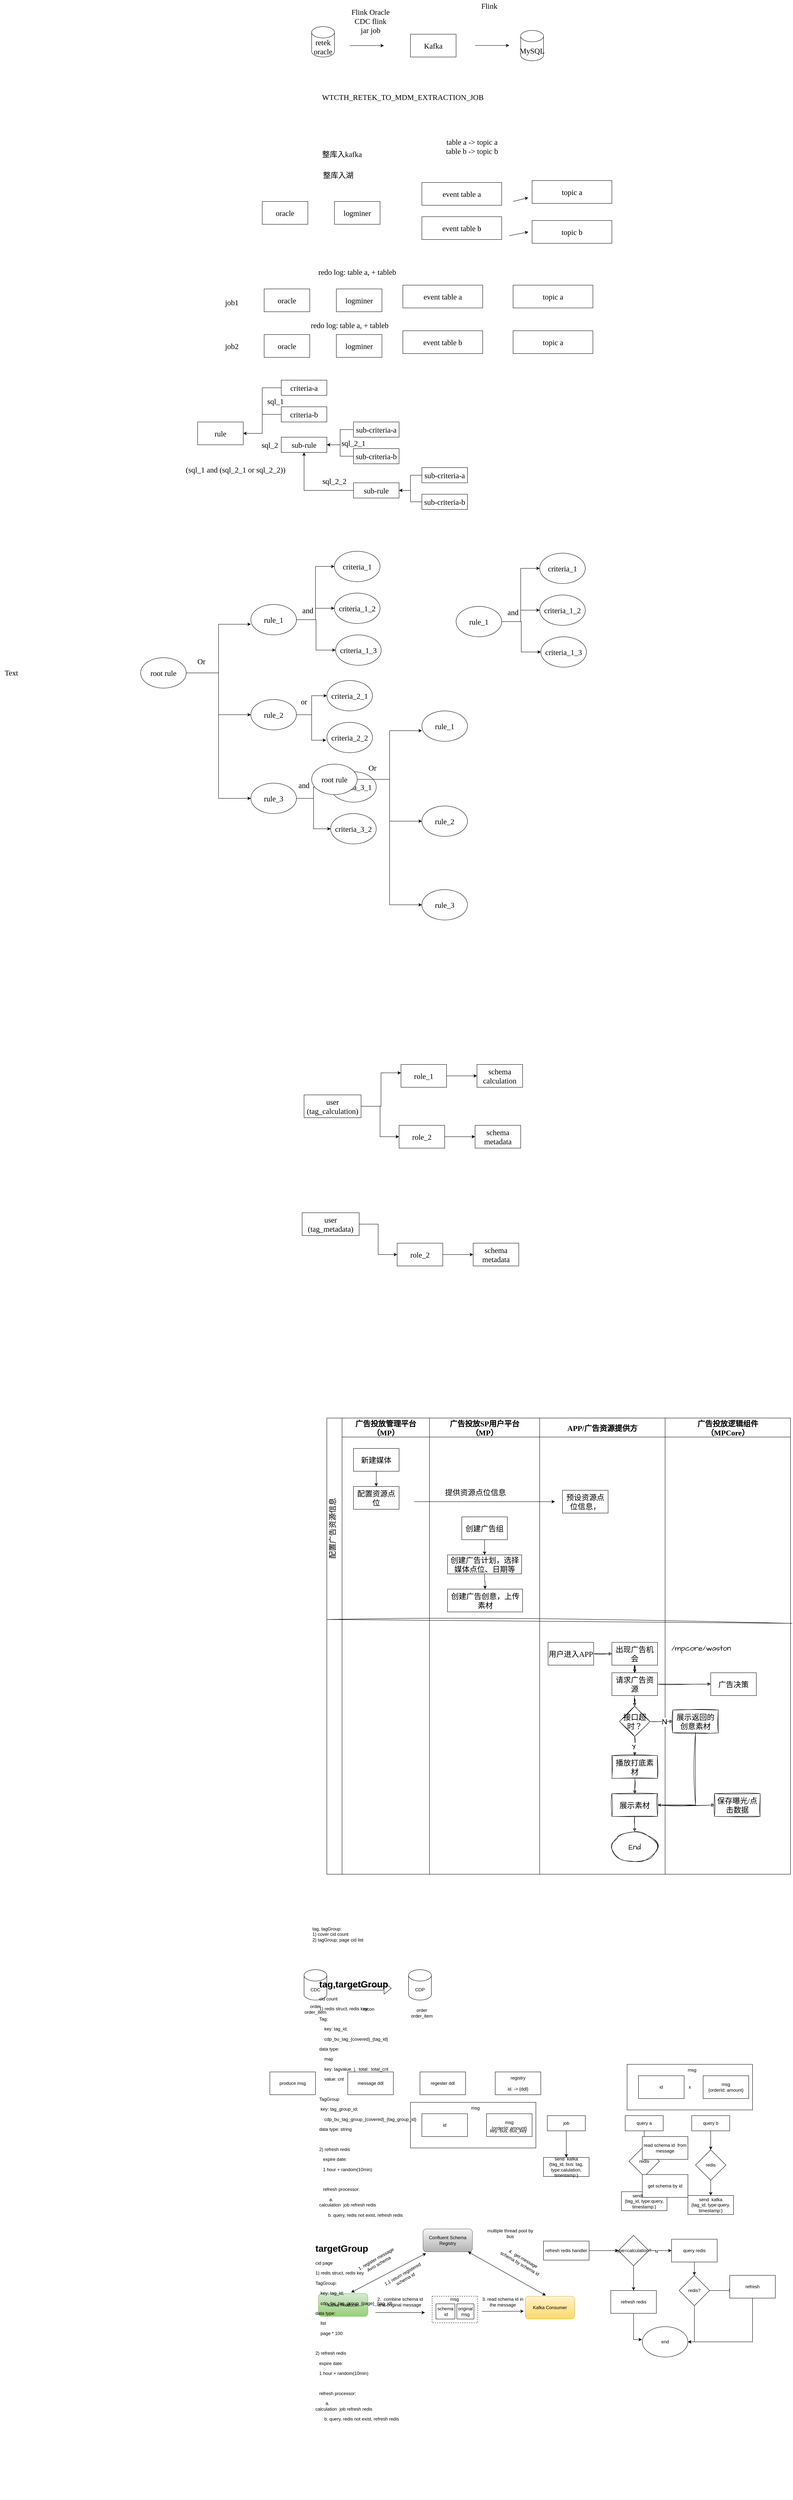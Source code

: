 <mxfile version="21.4.0" type="github">
  <diagram id="WPpfDg1bzrY3eg69ICNu" name="第 1 页">
    <mxGraphModel dx="1792" dy="697" grid="0" gridSize="10" guides="1" tooltips="1" connect="1" arrows="1" fold="1" page="1" pageScale="1" pageWidth="827" pageHeight="1169" math="0" shadow="0">
      <root>
        <mxCell id="0" />
        <mxCell id="1" parent="0" />
        <mxCell id="JEzx_6ChY-yfsJL8PpH4-34" value="" style="rounded=0;whiteSpace=wrap;html=1;dashed=1;" vertex="1" parent="1">
          <mxGeometry x="367" y="6120" width="120" height="70" as="geometry" />
        </mxCell>
        <mxCell id="JEzx_6ChY-yfsJL8PpH4-15" value="" style="rounded=0;whiteSpace=wrap;html=1;" vertex="1" parent="1">
          <mxGeometry x="310" y="5610" width="330" height="120" as="geometry" />
        </mxCell>
        <mxCell id="1AdAnBlcqNMOqnZsu6fT-1" value="retek&lt;br&gt;oracle" style="shape=cylinder3;whiteSpace=wrap;html=1;boundedLbl=1;backgroundOutline=1;size=15;hachureGap=4;fontFamily=Times New Roman;fontSize=20;fontColor=default;" parent="1" vertex="1">
          <mxGeometry x="50" y="150" width="60" height="80" as="geometry" />
        </mxCell>
        <mxCell id="1AdAnBlcqNMOqnZsu6fT-2" value="" style="endArrow=classic;html=1;rounded=0;hachureGap=4;fontFamily=Times New Roman;fontSize=16;fontColor=default;" parent="1" edge="1">
          <mxGeometry width="50" height="50" relative="1" as="geometry">
            <mxPoint x="150" y="200" as="sourcePoint" />
            <mxPoint x="240" y="200" as="targetPoint" />
          </mxGeometry>
        </mxCell>
        <mxCell id="1AdAnBlcqNMOqnZsu6fT-3" value="Flink Oracle CDC flink jar job" style="text;html=1;strokeColor=none;fillColor=none;align=center;verticalAlign=middle;whiteSpace=wrap;rounded=0;fontSize=20;fontFamily=Times New Roman;fontColor=default;" parent="1" vertex="1">
          <mxGeometry x="150" y="120" width="110" height="30" as="geometry" />
        </mxCell>
        <mxCell id="1AdAnBlcqNMOqnZsu6fT-5" value="Kafka" style="rounded=0;whiteSpace=wrap;html=1;hachureGap=4;fontFamily=Times New Roman;fontSize=20;fontColor=default;" parent="1" vertex="1">
          <mxGeometry x="310" y="170" width="120" height="60" as="geometry" />
        </mxCell>
        <mxCell id="1AdAnBlcqNMOqnZsu6fT-6" value="" style="endArrow=classic;html=1;rounded=0;hachureGap=4;fontFamily=Times New Roman;fontSize=16;fontColor=default;" parent="1" edge="1">
          <mxGeometry width="50" height="50" relative="1" as="geometry">
            <mxPoint x="480" y="199.58" as="sourcePoint" />
            <mxPoint x="570" y="199.58" as="targetPoint" />
          </mxGeometry>
        </mxCell>
        <mxCell id="1AdAnBlcqNMOqnZsu6fT-7" value="MySQL" style="shape=cylinder3;whiteSpace=wrap;html=1;boundedLbl=1;backgroundOutline=1;size=15;hachureGap=4;fontFamily=Times New Roman;fontSize=20;fontColor=default;" parent="1" vertex="1">
          <mxGeometry x="600" y="160" width="60" height="80" as="geometry" />
        </mxCell>
        <mxCell id="1AdAnBlcqNMOqnZsu6fT-8" value="Flink&amp;nbsp;" style="text;html=1;strokeColor=none;fillColor=none;align=center;verticalAlign=middle;whiteSpace=wrap;rounded=0;fontSize=20;fontFamily=Times New Roman;fontColor=default;" parent="1" vertex="1">
          <mxGeometry x="490" y="80" width="60" height="30" as="geometry" />
        </mxCell>
        <mxCell id="1AdAnBlcqNMOqnZsu6fT-11" value="WTCTH_RETEK_TO_MDM_EXTRACTION_JOB" style="text;html=1;strokeColor=none;fillColor=none;align=center;verticalAlign=middle;whiteSpace=wrap;rounded=0;fontSize=20;fontFamily=Times New Roman;fontColor=default;" parent="1" vertex="1">
          <mxGeometry x="260" y="320" width="60" height="30" as="geometry" />
        </mxCell>
        <mxCell id="apg3jHX-PJu5srdvaaqD-1" value="oracle" style="rounded=0;whiteSpace=wrap;html=1;hachureGap=4;fontFamily=Times New Roman;fontSize=20;fontColor=default;" parent="1" vertex="1">
          <mxGeometry x="-80" y="610" width="120" height="60" as="geometry" />
        </mxCell>
        <mxCell id="apg3jHX-PJu5srdvaaqD-2" value="event table a&lt;br&gt;" style="rounded=0;whiteSpace=wrap;html=1;hachureGap=4;fontFamily=Times New Roman;fontSize=20;fontColor=default;" parent="1" vertex="1">
          <mxGeometry x="340" y="560" width="210" height="60" as="geometry" />
        </mxCell>
        <mxCell id="apg3jHX-PJu5srdvaaqD-3" value="event table b" style="rounded=0;whiteSpace=wrap;html=1;hachureGap=4;fontFamily=Times New Roman;fontSize=20;fontColor=default;" parent="1" vertex="1">
          <mxGeometry x="340" y="650" width="210" height="60" as="geometry" />
        </mxCell>
        <mxCell id="apg3jHX-PJu5srdvaaqD-4" value="logminer" style="rounded=0;whiteSpace=wrap;html=1;hachureGap=4;fontFamily=Times New Roman;fontSize=20;fontColor=default;" parent="1" vertex="1">
          <mxGeometry x="110" y="610" width="120" height="60" as="geometry" />
        </mxCell>
        <mxCell id="apg3jHX-PJu5srdvaaqD-5" value="topic a" style="rounded=0;whiteSpace=wrap;html=1;hachureGap=4;fontFamily=Times New Roman;fontSize=20;fontColor=default;" parent="1" vertex="1">
          <mxGeometry x="630" y="555" width="210" height="60" as="geometry" />
        </mxCell>
        <mxCell id="apg3jHX-PJu5srdvaaqD-6" value="topic b" style="rounded=0;whiteSpace=wrap;html=1;hachureGap=4;fontFamily=Times New Roman;fontSize=20;fontColor=default;" parent="1" vertex="1">
          <mxGeometry x="630" y="660" width="210" height="60" as="geometry" />
        </mxCell>
        <mxCell id="apg3jHX-PJu5srdvaaqD-7" value="" style="endArrow=classic;html=1;rounded=0;hachureGap=4;fontFamily=Times New Roman;fontSize=16;fontColor=default;" parent="1" edge="1">
          <mxGeometry width="50" height="50" relative="1" as="geometry">
            <mxPoint x="580" y="610" as="sourcePoint" />
            <mxPoint x="620" y="600" as="targetPoint" />
          </mxGeometry>
        </mxCell>
        <mxCell id="apg3jHX-PJu5srdvaaqD-8" value="" style="endArrow=classic;html=1;rounded=0;hachureGap=4;fontFamily=Times New Roman;fontSize=16;fontColor=default;" parent="1" edge="1">
          <mxGeometry width="50" height="50" relative="1" as="geometry">
            <mxPoint x="570" y="700" as="sourcePoint" />
            <mxPoint x="620" y="690" as="targetPoint" />
          </mxGeometry>
        </mxCell>
        <mxCell id="apg3jHX-PJu5srdvaaqD-9" value="整库入kafka" style="text;html=1;strokeColor=none;fillColor=none;align=center;verticalAlign=middle;whiteSpace=wrap;rounded=0;fontSize=20;fontFamily=Times New Roman;fontColor=default;" parent="1" vertex="1">
          <mxGeometry x="40" y="470" width="180" height="30" as="geometry" />
        </mxCell>
        <mxCell id="apg3jHX-PJu5srdvaaqD-10" value="整库入湖" style="text;html=1;strokeColor=none;fillColor=none;align=center;verticalAlign=middle;whiteSpace=wrap;rounded=0;fontSize=20;fontFamily=Times New Roman;fontColor=default;" parent="1" vertex="1">
          <mxGeometry x="30" y="525" width="180" height="30" as="geometry" />
        </mxCell>
        <mxCell id="apg3jHX-PJu5srdvaaqD-11" value="table a -&amp;gt; topic a&lt;br&gt;table b -&amp;gt; topic b" style="text;html=1;strokeColor=none;fillColor=none;align=center;verticalAlign=middle;whiteSpace=wrap;rounded=0;fontSize=20;fontFamily=Times New Roman;fontColor=default;" parent="1" vertex="1">
          <mxGeometry x="384" y="450" width="176" height="30" as="geometry" />
        </mxCell>
        <mxCell id="apg3jHX-PJu5srdvaaqD-12" value="oracle" style="rounded=0;whiteSpace=wrap;html=1;hachureGap=4;fontFamily=Times New Roman;fontSize=20;fontColor=default;" parent="1" vertex="1">
          <mxGeometry x="-75" y="840" width="120" height="60" as="geometry" />
        </mxCell>
        <mxCell id="apg3jHX-PJu5srdvaaqD-13" value="logminer" style="rounded=0;whiteSpace=wrap;html=1;hachureGap=4;fontFamily=Times New Roman;fontSize=20;fontColor=default;" parent="1" vertex="1">
          <mxGeometry x="115" y="840" width="120" height="60" as="geometry" />
        </mxCell>
        <mxCell id="apg3jHX-PJu5srdvaaqD-14" value="event table a&lt;br&gt;" style="rounded=0;whiteSpace=wrap;html=1;hachureGap=4;fontFamily=Times New Roman;fontSize=20;fontColor=default;" parent="1" vertex="1">
          <mxGeometry x="290" y="830" width="210" height="60" as="geometry" />
        </mxCell>
        <mxCell id="apg3jHX-PJu5srdvaaqD-15" value="topic a" style="rounded=0;whiteSpace=wrap;html=1;hachureGap=4;fontFamily=Times New Roman;fontSize=20;fontColor=default;" parent="1" vertex="1">
          <mxGeometry x="580" y="830" width="210" height="60" as="geometry" />
        </mxCell>
        <mxCell id="apg3jHX-PJu5srdvaaqD-16" value="oracle" style="rounded=0;whiteSpace=wrap;html=1;hachureGap=4;fontFamily=Times New Roman;fontSize=20;fontColor=default;" parent="1" vertex="1">
          <mxGeometry x="-75" y="960" width="120" height="60" as="geometry" />
        </mxCell>
        <mxCell id="apg3jHX-PJu5srdvaaqD-17" value="logminer" style="rounded=0;whiteSpace=wrap;html=1;hachureGap=4;fontFamily=Times New Roman;fontSize=20;fontColor=default;" parent="1" vertex="1">
          <mxGeometry x="115" y="960" width="120" height="60" as="geometry" />
        </mxCell>
        <mxCell id="apg3jHX-PJu5srdvaaqD-18" value="event table b" style="rounded=0;whiteSpace=wrap;html=1;hachureGap=4;fontFamily=Times New Roman;fontSize=20;fontColor=default;" parent="1" vertex="1">
          <mxGeometry x="290" y="950" width="210" height="60" as="geometry" />
        </mxCell>
        <mxCell id="apg3jHX-PJu5srdvaaqD-19" value="topic a" style="rounded=0;whiteSpace=wrap;html=1;hachureGap=4;fontFamily=Times New Roman;fontSize=20;fontColor=default;" parent="1" vertex="1">
          <mxGeometry x="580" y="950" width="210" height="60" as="geometry" />
        </mxCell>
        <mxCell id="apg3jHX-PJu5srdvaaqD-20" value="job1" style="text;html=1;strokeColor=none;fillColor=none;align=center;verticalAlign=middle;whiteSpace=wrap;rounded=0;fontSize=20;fontFamily=Times New Roman;fontColor=default;" parent="1" vertex="1">
          <mxGeometry x="-190" y="860" width="60" height="30" as="geometry" />
        </mxCell>
        <mxCell id="apg3jHX-PJu5srdvaaqD-25" value="job2" style="text;html=1;strokeColor=none;fillColor=none;align=center;verticalAlign=middle;whiteSpace=wrap;rounded=0;fontSize=20;fontFamily=Times New Roman;fontColor=default;" parent="1" vertex="1">
          <mxGeometry x="-190" y="975" width="60" height="30" as="geometry" />
        </mxCell>
        <mxCell id="apg3jHX-PJu5srdvaaqD-26" value="redo log: table a, + tableb" style="text;html=1;strokeColor=none;fillColor=none;align=center;verticalAlign=middle;whiteSpace=wrap;rounded=0;fontSize=20;fontFamily=Times New Roman;fontColor=default;" parent="1" vertex="1">
          <mxGeometry x="30" y="780" width="280" height="30" as="geometry" />
        </mxCell>
        <mxCell id="apg3jHX-PJu5srdvaaqD-27" value="redo log: table a, + tableb" style="text;html=1;strokeColor=none;fillColor=none;align=center;verticalAlign=middle;whiteSpace=wrap;rounded=0;fontSize=20;fontFamily=Times New Roman;fontColor=default;" parent="1" vertex="1">
          <mxGeometry x="10" y="920" width="280" height="30" as="geometry" />
        </mxCell>
        <mxCell id="apg3jHX-PJu5srdvaaqD-28" value="rule" style="rounded=0;whiteSpace=wrap;html=1;hachureGap=4;fontFamily=Times New Roman;fontSize=20;fontColor=default;" parent="1" vertex="1">
          <mxGeometry x="-250" y="1190" width="120" height="60" as="geometry" />
        </mxCell>
        <mxCell id="apg3jHX-PJu5srdvaaqD-37" style="edgeStyle=orthogonalEdgeStyle;rounded=0;hachureGap=4;orthogonalLoop=1;jettySize=auto;html=1;entryX=1;entryY=0.5;entryDx=0;entryDy=0;fontFamily=Times New Roman;fontSize=16;fontColor=default;" parent="1" source="apg3jHX-PJu5srdvaaqD-29" target="apg3jHX-PJu5srdvaaqD-28" edge="1">
          <mxGeometry relative="1" as="geometry" />
        </mxCell>
        <mxCell id="apg3jHX-PJu5srdvaaqD-29" value="criteria-a" style="rounded=0;whiteSpace=wrap;html=1;hachureGap=4;fontFamily=Times New Roman;fontSize=20;fontColor=default;" parent="1" vertex="1">
          <mxGeometry x="-30" y="1080" width="120" height="40" as="geometry" />
        </mxCell>
        <mxCell id="apg3jHX-PJu5srdvaaqD-30" value="sub-rule" style="rounded=0;whiteSpace=wrap;html=1;hachureGap=4;fontFamily=Times New Roman;fontSize=20;fontColor=default;" parent="1" vertex="1">
          <mxGeometry x="-30" y="1230" width="120" height="40" as="geometry" />
        </mxCell>
        <mxCell id="apg3jHX-PJu5srdvaaqD-38" style="edgeStyle=orthogonalEdgeStyle;rounded=0;hachureGap=4;orthogonalLoop=1;jettySize=auto;html=1;entryX=1;entryY=0.5;entryDx=0;entryDy=0;fontFamily=Times New Roman;fontSize=16;fontColor=default;" parent="1" source="apg3jHX-PJu5srdvaaqD-31" target="apg3jHX-PJu5srdvaaqD-28" edge="1">
          <mxGeometry relative="1" as="geometry" />
        </mxCell>
        <mxCell id="apg3jHX-PJu5srdvaaqD-31" value="criteria-b" style="rounded=0;whiteSpace=wrap;html=1;hachureGap=4;fontFamily=Times New Roman;fontSize=20;fontColor=default;" parent="1" vertex="1">
          <mxGeometry x="-30" y="1150" width="120" height="40" as="geometry" />
        </mxCell>
        <mxCell id="apg3jHX-PJu5srdvaaqD-34" style="edgeStyle=orthogonalEdgeStyle;rounded=0;hachureGap=4;orthogonalLoop=1;jettySize=auto;html=1;entryX=1;entryY=0.5;entryDx=0;entryDy=0;fontFamily=Times New Roman;fontSize=16;fontColor=default;" parent="1" source="apg3jHX-PJu5srdvaaqD-32" target="apg3jHX-PJu5srdvaaqD-30" edge="1">
          <mxGeometry relative="1" as="geometry" />
        </mxCell>
        <mxCell id="apg3jHX-PJu5srdvaaqD-32" value="sub-criteria-a" style="rounded=0;whiteSpace=wrap;html=1;hachureGap=4;fontFamily=Times New Roman;fontSize=20;fontColor=default;" parent="1" vertex="1">
          <mxGeometry x="160" y="1190" width="120" height="40" as="geometry" />
        </mxCell>
        <mxCell id="apg3jHX-PJu5srdvaaqD-35" style="edgeStyle=orthogonalEdgeStyle;rounded=0;hachureGap=4;orthogonalLoop=1;jettySize=auto;html=1;entryX=1;entryY=0.5;entryDx=0;entryDy=0;fontFamily=Times New Roman;fontSize=16;fontColor=default;" parent="1" source="apg3jHX-PJu5srdvaaqD-33" target="apg3jHX-PJu5srdvaaqD-30" edge="1">
          <mxGeometry relative="1" as="geometry" />
        </mxCell>
        <mxCell id="apg3jHX-PJu5srdvaaqD-33" value="sub-criteria-b" style="rounded=0;whiteSpace=wrap;html=1;hachureGap=4;fontFamily=Times New Roman;fontSize=20;fontColor=default;" parent="1" vertex="1">
          <mxGeometry x="160" y="1260" width="120" height="40" as="geometry" />
        </mxCell>
        <mxCell id="apg3jHX-PJu5srdvaaqD-36" value="sql_2_1" style="text;html=1;strokeColor=none;fillColor=none;align=center;verticalAlign=middle;whiteSpace=wrap;rounded=0;fontSize=20;fontFamily=Times New Roman;fontColor=default;" parent="1" vertex="1">
          <mxGeometry x="130" y="1230" width="60" height="30" as="geometry" />
        </mxCell>
        <mxCell id="apg3jHX-PJu5srdvaaqD-39" value="sql_1" style="text;html=1;strokeColor=none;fillColor=none;align=center;verticalAlign=middle;whiteSpace=wrap;rounded=0;fontSize=20;fontFamily=Times New Roman;fontColor=default;" parent="1" vertex="1">
          <mxGeometry x="-75" y="1120" width="60" height="30" as="geometry" />
        </mxCell>
        <mxCell id="apg3jHX-PJu5srdvaaqD-40" value="sql_2" style="text;html=1;strokeColor=none;fillColor=none;align=center;verticalAlign=middle;whiteSpace=wrap;rounded=0;fontSize=20;fontFamily=Times New Roman;fontColor=default;" parent="1" vertex="1">
          <mxGeometry x="-90" y="1235" width="60" height="30" as="geometry" />
        </mxCell>
        <mxCell id="apg3jHX-PJu5srdvaaqD-51" style="edgeStyle=orthogonalEdgeStyle;rounded=0;hachureGap=4;orthogonalLoop=1;jettySize=auto;html=1;entryX=0.5;entryY=1;entryDx=0;entryDy=0;fontFamily=Times New Roman;fontSize=16;fontColor=default;" parent="1" source="apg3jHX-PJu5srdvaaqD-44" target="apg3jHX-PJu5srdvaaqD-30" edge="1">
          <mxGeometry relative="1" as="geometry" />
        </mxCell>
        <mxCell id="apg3jHX-PJu5srdvaaqD-44" value="sub-rule" style="rounded=0;whiteSpace=wrap;html=1;hachureGap=4;fontFamily=Times New Roman;fontSize=20;fontColor=default;" parent="1" vertex="1">
          <mxGeometry x="160" y="1350" width="120" height="40" as="geometry" />
        </mxCell>
        <mxCell id="apg3jHX-PJu5srdvaaqD-47" style="edgeStyle=orthogonalEdgeStyle;rounded=0;hachureGap=4;orthogonalLoop=1;jettySize=auto;html=1;entryX=1;entryY=0.5;entryDx=0;entryDy=0;fontFamily=Times New Roman;fontSize=16;fontColor=default;" parent="1" source="apg3jHX-PJu5srdvaaqD-45" target="apg3jHX-PJu5srdvaaqD-44" edge="1">
          <mxGeometry relative="1" as="geometry" />
        </mxCell>
        <mxCell id="apg3jHX-PJu5srdvaaqD-45" value="sub-criteria-a" style="rounded=0;whiteSpace=wrap;html=1;hachureGap=4;fontFamily=Times New Roman;fontSize=20;fontColor=default;" parent="1" vertex="1">
          <mxGeometry x="340" y="1310" width="120" height="40" as="geometry" />
        </mxCell>
        <mxCell id="apg3jHX-PJu5srdvaaqD-50" style="edgeStyle=orthogonalEdgeStyle;rounded=0;hachureGap=4;orthogonalLoop=1;jettySize=auto;html=1;entryX=1;entryY=0.5;entryDx=0;entryDy=0;fontFamily=Times New Roman;fontSize=16;fontColor=default;" parent="1" source="apg3jHX-PJu5srdvaaqD-46" target="apg3jHX-PJu5srdvaaqD-44" edge="1">
          <mxGeometry relative="1" as="geometry" />
        </mxCell>
        <mxCell id="apg3jHX-PJu5srdvaaqD-46" value="sub-criteria-b" style="rounded=0;whiteSpace=wrap;html=1;hachureGap=4;fontFamily=Times New Roman;fontSize=20;fontColor=default;" parent="1" vertex="1">
          <mxGeometry x="340" y="1380" width="120" height="40" as="geometry" />
        </mxCell>
        <mxCell id="apg3jHX-PJu5srdvaaqD-52" value="sql_2_2" style="text;html=1;strokeColor=none;fillColor=none;align=center;verticalAlign=middle;whiteSpace=wrap;rounded=0;fontSize=20;fontFamily=Times New Roman;fontColor=default;" parent="1" vertex="1">
          <mxGeometry x="80" y="1330" width="60" height="30" as="geometry" />
        </mxCell>
        <mxCell id="apg3jHX-PJu5srdvaaqD-53" value="(sql_1 and (sql_2_1 or sql_2_2))" style="text;html=1;strokeColor=none;fillColor=none;align=center;verticalAlign=middle;whiteSpace=wrap;rounded=0;fontSize=20;fontFamily=Times New Roman;fontColor=default;" parent="1" vertex="1">
          <mxGeometry x="-300" y="1300" width="300" height="30" as="geometry" />
        </mxCell>
        <mxCell id="apg3jHX-PJu5srdvaaqD-61" style="edgeStyle=orthogonalEdgeStyle;rounded=0;hachureGap=4;orthogonalLoop=1;jettySize=auto;html=1;entryX=0;entryY=0.65;entryDx=0;entryDy=0;entryPerimeter=0;fontFamily=Times New Roman;fontSize=16;fontColor=default;" parent="1" source="apg3jHX-PJu5srdvaaqD-57" target="apg3jHX-PJu5srdvaaqD-58" edge="1">
          <mxGeometry relative="1" as="geometry" />
        </mxCell>
        <mxCell id="apg3jHX-PJu5srdvaaqD-62" style="edgeStyle=orthogonalEdgeStyle;rounded=0;hachureGap=4;orthogonalLoop=1;jettySize=auto;html=1;entryX=0;entryY=0.5;entryDx=0;entryDy=0;fontFamily=Times New Roman;fontSize=16;fontColor=default;" parent="1" source="apg3jHX-PJu5srdvaaqD-57" target="apg3jHX-PJu5srdvaaqD-59" edge="1">
          <mxGeometry relative="1" as="geometry" />
        </mxCell>
        <mxCell id="apg3jHX-PJu5srdvaaqD-63" style="edgeStyle=orthogonalEdgeStyle;rounded=0;hachureGap=4;orthogonalLoop=1;jettySize=auto;html=1;entryX=0;entryY=0.5;entryDx=0;entryDy=0;fontFamily=Times New Roman;fontSize=16;fontColor=default;" parent="1" source="apg3jHX-PJu5srdvaaqD-57" target="apg3jHX-PJu5srdvaaqD-60" edge="1">
          <mxGeometry relative="1" as="geometry" />
        </mxCell>
        <mxCell id="apg3jHX-PJu5srdvaaqD-57" value="root rule" style="ellipse;whiteSpace=wrap;html=1;hachureGap=4;fontFamily=Times New Roman;fontSize=20;fontColor=default;" parent="1" vertex="1">
          <mxGeometry x="-400" y="1810" width="120" height="80" as="geometry" />
        </mxCell>
        <mxCell id="apg3jHX-PJu5srdvaaqD-68" style="edgeStyle=orthogonalEdgeStyle;rounded=0;hachureGap=4;orthogonalLoop=1;jettySize=auto;html=1;entryX=0;entryY=0.5;entryDx=0;entryDy=0;fontFamily=Times New Roman;fontSize=16;fontColor=default;" parent="1" source="apg3jHX-PJu5srdvaaqD-58" target="apg3jHX-PJu5srdvaaqD-65" edge="1">
          <mxGeometry relative="1" as="geometry" />
        </mxCell>
        <mxCell id="apg3jHX-PJu5srdvaaqD-69" style="edgeStyle=orthogonalEdgeStyle;rounded=0;hachureGap=4;orthogonalLoop=1;jettySize=auto;html=1;fontFamily=Times New Roman;fontSize=16;fontColor=default;" parent="1" source="apg3jHX-PJu5srdvaaqD-58" target="apg3jHX-PJu5srdvaaqD-66" edge="1">
          <mxGeometry relative="1" as="geometry" />
        </mxCell>
        <mxCell id="apg3jHX-PJu5srdvaaqD-70" style="edgeStyle=orthogonalEdgeStyle;rounded=0;hachureGap=4;orthogonalLoop=1;jettySize=auto;html=1;entryX=0;entryY=0.5;entryDx=0;entryDy=0;fontFamily=Times New Roman;fontSize=16;fontColor=default;" parent="1" source="apg3jHX-PJu5srdvaaqD-58" target="apg3jHX-PJu5srdvaaqD-67" edge="1">
          <mxGeometry relative="1" as="geometry" />
        </mxCell>
        <mxCell id="apg3jHX-PJu5srdvaaqD-58" value="rule_1" style="ellipse;whiteSpace=wrap;html=1;hachureGap=4;fontFamily=Times New Roman;fontSize=20;fontColor=default;" parent="1" vertex="1">
          <mxGeometry x="-110" y="1670" width="120" height="80" as="geometry" />
        </mxCell>
        <mxCell id="apg3jHX-PJu5srdvaaqD-74" style="edgeStyle=orthogonalEdgeStyle;rounded=0;hachureGap=4;orthogonalLoop=1;jettySize=auto;html=1;entryX=0;entryY=0.5;entryDx=0;entryDy=0;fontFamily=Times New Roman;fontSize=16;fontColor=default;" parent="1" source="apg3jHX-PJu5srdvaaqD-59" target="apg3jHX-PJu5srdvaaqD-72" edge="1">
          <mxGeometry relative="1" as="geometry" />
        </mxCell>
        <mxCell id="apg3jHX-PJu5srdvaaqD-75" style="edgeStyle=orthogonalEdgeStyle;rounded=0;hachureGap=4;orthogonalLoop=1;jettySize=auto;html=1;entryX=-0.017;entryY=0.588;entryDx=0;entryDy=0;entryPerimeter=0;fontFamily=Times New Roman;fontSize=16;fontColor=default;" parent="1" source="apg3jHX-PJu5srdvaaqD-59" target="apg3jHX-PJu5srdvaaqD-73" edge="1">
          <mxGeometry relative="1" as="geometry" />
        </mxCell>
        <mxCell id="apg3jHX-PJu5srdvaaqD-59" value="rule_2" style="ellipse;whiteSpace=wrap;html=1;hachureGap=4;fontFamily=Times New Roman;fontSize=20;fontColor=default;" parent="1" vertex="1">
          <mxGeometry x="-110" y="1920" width="120" height="80" as="geometry" />
        </mxCell>
        <mxCell id="apg3jHX-PJu5srdvaaqD-79" style="edgeStyle=orthogonalEdgeStyle;rounded=0;hachureGap=4;orthogonalLoop=1;jettySize=auto;html=1;entryX=0;entryY=0.5;entryDx=0;entryDy=0;fontFamily=Times New Roman;fontSize=16;fontColor=default;" parent="1" source="apg3jHX-PJu5srdvaaqD-60" target="apg3jHX-PJu5srdvaaqD-77" edge="1">
          <mxGeometry relative="1" as="geometry" />
        </mxCell>
        <mxCell id="apg3jHX-PJu5srdvaaqD-80" style="edgeStyle=orthogonalEdgeStyle;rounded=0;hachureGap=4;orthogonalLoop=1;jettySize=auto;html=1;entryX=0;entryY=0.5;entryDx=0;entryDy=0;fontFamily=Times New Roman;fontSize=16;fontColor=default;" parent="1" source="apg3jHX-PJu5srdvaaqD-60" target="apg3jHX-PJu5srdvaaqD-78" edge="1">
          <mxGeometry relative="1" as="geometry" />
        </mxCell>
        <mxCell id="apg3jHX-PJu5srdvaaqD-60" value="rule_3" style="ellipse;whiteSpace=wrap;html=1;hachureGap=4;fontFamily=Times New Roman;fontSize=20;fontColor=default;" parent="1" vertex="1">
          <mxGeometry x="-110" y="2140" width="120" height="80" as="geometry" />
        </mxCell>
        <mxCell id="apg3jHX-PJu5srdvaaqD-64" value="Or" style="text;html=1;strokeColor=none;fillColor=none;align=center;verticalAlign=middle;whiteSpace=wrap;rounded=0;fontSize=20;fontFamily=Times New Roman;fontColor=default;" parent="1" vertex="1">
          <mxGeometry x="-270" y="1804" width="60" height="30" as="geometry" />
        </mxCell>
        <mxCell id="apg3jHX-PJu5srdvaaqD-65" value="criteria_1" style="ellipse;whiteSpace=wrap;html=1;hachureGap=4;fontFamily=Times New Roman;fontSize=20;fontColor=default;" parent="1" vertex="1">
          <mxGeometry x="110" y="1530" width="120" height="80" as="geometry" />
        </mxCell>
        <mxCell id="apg3jHX-PJu5srdvaaqD-66" value="criteria_1_2" style="ellipse;whiteSpace=wrap;html=1;hachureGap=4;fontFamily=Times New Roman;fontSize=20;fontColor=default;" parent="1" vertex="1">
          <mxGeometry x="110" y="1640" width="120" height="80" as="geometry" />
        </mxCell>
        <mxCell id="apg3jHX-PJu5srdvaaqD-67" value="criteria_1_3" style="ellipse;whiteSpace=wrap;html=1;hachureGap=4;fontFamily=Times New Roman;fontSize=20;fontColor=default;" parent="1" vertex="1">
          <mxGeometry x="113" y="1750" width="120" height="80" as="geometry" />
        </mxCell>
        <mxCell id="apg3jHX-PJu5srdvaaqD-71" value="and" style="text;html=1;strokeColor=none;fillColor=none;align=center;verticalAlign=middle;whiteSpace=wrap;rounded=0;fontSize=20;fontFamily=Times New Roman;fontColor=default;" parent="1" vertex="1">
          <mxGeometry x="10" y="1670" width="60" height="30" as="geometry" />
        </mxCell>
        <mxCell id="apg3jHX-PJu5srdvaaqD-72" value="criteria_2_1" style="ellipse;whiteSpace=wrap;html=1;hachureGap=4;fontFamily=Times New Roman;fontSize=20;fontColor=default;" parent="1" vertex="1">
          <mxGeometry x="90" y="1870" width="120" height="80" as="geometry" />
        </mxCell>
        <mxCell id="apg3jHX-PJu5srdvaaqD-73" value="criteria_2_2" style="ellipse;whiteSpace=wrap;html=1;hachureGap=4;fontFamily=Times New Roman;fontSize=20;fontColor=default;" parent="1" vertex="1">
          <mxGeometry x="90" y="1980" width="120" height="80" as="geometry" />
        </mxCell>
        <mxCell id="apg3jHX-PJu5srdvaaqD-76" value="or" style="text;html=1;strokeColor=none;fillColor=none;align=center;verticalAlign=middle;whiteSpace=wrap;rounded=0;fontSize=20;fontFamily=Times New Roman;fontColor=default;" parent="1" vertex="1">
          <mxGeometry y="1910" width="60" height="30" as="geometry" />
        </mxCell>
        <mxCell id="apg3jHX-PJu5srdvaaqD-77" value="criteria_3_1" style="ellipse;whiteSpace=wrap;html=1;hachureGap=4;fontFamily=Times New Roman;fontSize=20;fontColor=default;" parent="1" vertex="1">
          <mxGeometry x="100" y="2110" width="120" height="80" as="geometry" />
        </mxCell>
        <mxCell id="apg3jHX-PJu5srdvaaqD-78" value="criteria_3_2" style="ellipse;whiteSpace=wrap;html=1;hachureGap=4;fontFamily=Times New Roman;fontSize=20;fontColor=default;" parent="1" vertex="1">
          <mxGeometry x="100" y="2220" width="120" height="80" as="geometry" />
        </mxCell>
        <mxCell id="apg3jHX-PJu5srdvaaqD-81" value="and" style="text;html=1;strokeColor=none;fillColor=none;align=center;verticalAlign=middle;whiteSpace=wrap;rounded=0;fontSize=20;fontFamily=Times New Roman;fontColor=default;" parent="1" vertex="1">
          <mxGeometry y="2130" width="60" height="30" as="geometry" />
        </mxCell>
        <mxCell id="apg3jHX-PJu5srdvaaqD-82" value="Text" style="text;html=1;strokeColor=none;fillColor=none;align=center;verticalAlign=middle;whiteSpace=wrap;rounded=0;fontSize=20;fontFamily=Times New Roman;fontColor=default;" parent="1" vertex="1">
          <mxGeometry x="-770" y="1834" width="60" height="30" as="geometry" />
        </mxCell>
        <mxCell id="apg3jHX-PJu5srdvaaqD-84" style="edgeStyle=orthogonalEdgeStyle;rounded=0;hachureGap=4;orthogonalLoop=1;jettySize=auto;html=1;entryX=0;entryY=0.5;entryDx=0;entryDy=0;fontFamily=Times New Roman;fontSize=16;fontColor=default;" parent="1" source="apg3jHX-PJu5srdvaaqD-87" target="apg3jHX-PJu5srdvaaqD-88" edge="1">
          <mxGeometry relative="1" as="geometry" />
        </mxCell>
        <mxCell id="apg3jHX-PJu5srdvaaqD-85" style="edgeStyle=orthogonalEdgeStyle;rounded=0;hachureGap=4;orthogonalLoop=1;jettySize=auto;html=1;fontFamily=Times New Roman;fontSize=16;fontColor=default;" parent="1" source="apg3jHX-PJu5srdvaaqD-87" target="apg3jHX-PJu5srdvaaqD-89" edge="1">
          <mxGeometry relative="1" as="geometry" />
        </mxCell>
        <mxCell id="apg3jHX-PJu5srdvaaqD-86" style="edgeStyle=orthogonalEdgeStyle;rounded=0;hachureGap=4;orthogonalLoop=1;jettySize=auto;html=1;entryX=0;entryY=0.5;entryDx=0;entryDy=0;fontFamily=Times New Roman;fontSize=16;fontColor=default;" parent="1" source="apg3jHX-PJu5srdvaaqD-87" target="apg3jHX-PJu5srdvaaqD-90" edge="1">
          <mxGeometry relative="1" as="geometry" />
        </mxCell>
        <mxCell id="apg3jHX-PJu5srdvaaqD-87" value="rule_1" style="ellipse;whiteSpace=wrap;html=1;hachureGap=4;fontFamily=Times New Roman;fontSize=20;fontColor=default;" parent="1" vertex="1">
          <mxGeometry x="430" y="1675" width="120" height="80" as="geometry" />
        </mxCell>
        <mxCell id="apg3jHX-PJu5srdvaaqD-88" value="criteria_1" style="ellipse;whiteSpace=wrap;html=1;hachureGap=4;fontFamily=Times New Roman;fontSize=20;fontColor=default;" parent="1" vertex="1">
          <mxGeometry x="650" y="1535" width="120" height="80" as="geometry" />
        </mxCell>
        <mxCell id="apg3jHX-PJu5srdvaaqD-89" value="criteria_1_2" style="ellipse;whiteSpace=wrap;html=1;hachureGap=4;fontFamily=Times New Roman;fontSize=20;fontColor=default;" parent="1" vertex="1">
          <mxGeometry x="650" y="1645" width="120" height="80" as="geometry" />
        </mxCell>
        <mxCell id="apg3jHX-PJu5srdvaaqD-90" value="criteria_1_3" style="ellipse;whiteSpace=wrap;html=1;hachureGap=4;fontFamily=Times New Roman;fontSize=20;fontColor=default;" parent="1" vertex="1">
          <mxGeometry x="653" y="1755" width="120" height="80" as="geometry" />
        </mxCell>
        <mxCell id="apg3jHX-PJu5srdvaaqD-91" value="and" style="text;html=1;strokeColor=none;fillColor=none;align=center;verticalAlign=middle;whiteSpace=wrap;rounded=0;fontSize=20;fontFamily=Times New Roman;fontColor=default;" parent="1" vertex="1">
          <mxGeometry x="550" y="1675" width="60" height="30" as="geometry" />
        </mxCell>
        <mxCell id="apg3jHX-PJu5srdvaaqD-92" style="edgeStyle=orthogonalEdgeStyle;rounded=0;hachureGap=4;orthogonalLoop=1;jettySize=auto;html=1;entryX=0;entryY=0.65;entryDx=0;entryDy=0;entryPerimeter=0;fontFamily=Times New Roman;fontSize=16;fontColor=default;" parent="1" source="apg3jHX-PJu5srdvaaqD-95" target="apg3jHX-PJu5srdvaaqD-96" edge="1">
          <mxGeometry relative="1" as="geometry" />
        </mxCell>
        <mxCell id="apg3jHX-PJu5srdvaaqD-93" style="edgeStyle=orthogonalEdgeStyle;rounded=0;hachureGap=4;orthogonalLoop=1;jettySize=auto;html=1;entryX=0;entryY=0.5;entryDx=0;entryDy=0;fontFamily=Times New Roman;fontSize=16;fontColor=default;" parent="1" source="apg3jHX-PJu5srdvaaqD-95" target="apg3jHX-PJu5srdvaaqD-97" edge="1">
          <mxGeometry relative="1" as="geometry" />
        </mxCell>
        <mxCell id="apg3jHX-PJu5srdvaaqD-94" style="edgeStyle=orthogonalEdgeStyle;rounded=0;hachureGap=4;orthogonalLoop=1;jettySize=auto;html=1;entryX=0;entryY=0.5;entryDx=0;entryDy=0;fontFamily=Times New Roman;fontSize=16;fontColor=default;" parent="1" source="apg3jHX-PJu5srdvaaqD-95" target="apg3jHX-PJu5srdvaaqD-98" edge="1">
          <mxGeometry relative="1" as="geometry" />
        </mxCell>
        <mxCell id="apg3jHX-PJu5srdvaaqD-95" value="root rule" style="ellipse;whiteSpace=wrap;html=1;hachureGap=4;fontFamily=Times New Roman;fontSize=20;fontColor=default;" parent="1" vertex="1">
          <mxGeometry x="50" y="2090" width="120" height="80" as="geometry" />
        </mxCell>
        <mxCell id="apg3jHX-PJu5srdvaaqD-96" value="rule_1" style="ellipse;whiteSpace=wrap;html=1;hachureGap=4;fontFamily=Times New Roman;fontSize=20;fontColor=default;" parent="1" vertex="1">
          <mxGeometry x="340" y="1950" width="120" height="80" as="geometry" />
        </mxCell>
        <mxCell id="apg3jHX-PJu5srdvaaqD-97" value="rule_2" style="ellipse;whiteSpace=wrap;html=1;hachureGap=4;fontFamily=Times New Roman;fontSize=20;fontColor=default;" parent="1" vertex="1">
          <mxGeometry x="340" y="2200" width="120" height="80" as="geometry" />
        </mxCell>
        <mxCell id="apg3jHX-PJu5srdvaaqD-98" value="rule_3" style="ellipse;whiteSpace=wrap;html=1;hachureGap=4;fontFamily=Times New Roman;fontSize=20;fontColor=default;" parent="1" vertex="1">
          <mxGeometry x="340" y="2420" width="120" height="80" as="geometry" />
        </mxCell>
        <mxCell id="apg3jHX-PJu5srdvaaqD-99" value="Or" style="text;html=1;strokeColor=none;fillColor=none;align=center;verticalAlign=middle;whiteSpace=wrap;rounded=0;fontSize=20;fontFamily=Times New Roman;fontColor=default;" parent="1" vertex="1">
          <mxGeometry x="180" y="2084" width="60" height="30" as="geometry" />
        </mxCell>
        <mxCell id="apg3jHX-PJu5srdvaaqD-102" value="" style="edgeStyle=orthogonalEdgeStyle;rounded=0;hachureGap=4;orthogonalLoop=1;jettySize=auto;html=1;fontFamily=Times New Roman;fontSize=16;fontColor=default;" parent="1" source="apg3jHX-PJu5srdvaaqD-100" target="apg3jHX-PJu5srdvaaqD-101" edge="1">
          <mxGeometry relative="1" as="geometry" />
        </mxCell>
        <mxCell id="apg3jHX-PJu5srdvaaqD-100" value="role_1" style="rounded=0;whiteSpace=wrap;html=1;hachureGap=4;fontFamily=Times New Roman;fontSize=20;fontColor=default;" parent="1" vertex="1">
          <mxGeometry x="285" y="2880" width="120" height="60" as="geometry" />
        </mxCell>
        <mxCell id="apg3jHX-PJu5srdvaaqD-101" value="schema&lt;br&gt;calculation" style="rounded=0;whiteSpace=wrap;html=1;hachureGap=4;fontFamily=Times New Roman;fontSize=20;fontColor=default;" parent="1" vertex="1">
          <mxGeometry x="485" y="2880" width="120" height="60" as="geometry" />
        </mxCell>
        <mxCell id="apg3jHX-PJu5srdvaaqD-110" style="edgeStyle=orthogonalEdgeStyle;rounded=0;hachureGap=4;orthogonalLoop=1;jettySize=auto;html=1;entryX=0;entryY=0.367;entryDx=0;entryDy=0;entryPerimeter=0;fontFamily=Times New Roman;fontSize=16;fontColor=default;" parent="1" source="apg3jHX-PJu5srdvaaqD-103" target="apg3jHX-PJu5srdvaaqD-100" edge="1">
          <mxGeometry relative="1" as="geometry" />
        </mxCell>
        <mxCell id="apg3jHX-PJu5srdvaaqD-111" style="edgeStyle=orthogonalEdgeStyle;rounded=0;hachureGap=4;orthogonalLoop=1;jettySize=auto;html=1;entryX=0;entryY=0.5;entryDx=0;entryDy=0;fontFamily=Times New Roman;fontSize=16;fontColor=default;" parent="1" source="apg3jHX-PJu5srdvaaqD-103" target="apg3jHX-PJu5srdvaaqD-107" edge="1">
          <mxGeometry relative="1" as="geometry" />
        </mxCell>
        <mxCell id="apg3jHX-PJu5srdvaaqD-103" value="user&lt;br&gt;(tag_calculation)" style="rounded=0;whiteSpace=wrap;html=1;hachureGap=4;fontFamily=Times New Roman;fontSize=20;fontColor=default;" parent="1" vertex="1">
          <mxGeometry x="30" y="2960" width="150" height="60" as="geometry" />
        </mxCell>
        <mxCell id="apg3jHX-PJu5srdvaaqD-106" value="" style="edgeStyle=orthogonalEdgeStyle;rounded=0;hachureGap=4;orthogonalLoop=1;jettySize=auto;html=1;fontFamily=Times New Roman;fontSize=16;fontColor=default;" parent="1" source="apg3jHX-PJu5srdvaaqD-107" target="apg3jHX-PJu5srdvaaqD-108" edge="1">
          <mxGeometry relative="1" as="geometry" />
        </mxCell>
        <mxCell id="apg3jHX-PJu5srdvaaqD-107" value="role_2" style="rounded=0;whiteSpace=wrap;html=1;hachureGap=4;fontFamily=Times New Roman;fontSize=20;fontColor=default;" parent="1" vertex="1">
          <mxGeometry x="280" y="3040" width="120" height="60" as="geometry" />
        </mxCell>
        <mxCell id="apg3jHX-PJu5srdvaaqD-108" value="schema&lt;br&gt;metadata" style="rounded=0;whiteSpace=wrap;html=1;hachureGap=4;fontFamily=Times New Roman;fontSize=20;fontColor=default;" parent="1" vertex="1">
          <mxGeometry x="480" y="3040" width="120" height="60" as="geometry" />
        </mxCell>
        <mxCell id="apg3jHX-PJu5srdvaaqD-116" style="edgeStyle=orthogonalEdgeStyle;rounded=0;hachureGap=4;orthogonalLoop=1;jettySize=auto;html=1;entryX=0;entryY=0.5;entryDx=0;entryDy=0;fontFamily=Times New Roman;fontSize=16;fontColor=default;" parent="1" source="apg3jHX-PJu5srdvaaqD-117" target="apg3jHX-PJu5srdvaaqD-119" edge="1">
          <mxGeometry relative="1" as="geometry" />
        </mxCell>
        <mxCell id="apg3jHX-PJu5srdvaaqD-117" value="user&lt;br&gt;(tag_metadata)" style="rounded=0;whiteSpace=wrap;html=1;hachureGap=4;fontFamily=Times New Roman;fontSize=20;fontColor=default;" parent="1" vertex="1">
          <mxGeometry x="25" y="3270" width="150" height="60" as="geometry" />
        </mxCell>
        <mxCell id="apg3jHX-PJu5srdvaaqD-118" value="" style="edgeStyle=orthogonalEdgeStyle;rounded=0;hachureGap=4;orthogonalLoop=1;jettySize=auto;html=1;fontFamily=Times New Roman;fontSize=16;fontColor=default;" parent="1" source="apg3jHX-PJu5srdvaaqD-119" target="apg3jHX-PJu5srdvaaqD-120" edge="1">
          <mxGeometry relative="1" as="geometry" />
        </mxCell>
        <mxCell id="apg3jHX-PJu5srdvaaqD-119" value="role_2" style="rounded=0;whiteSpace=wrap;html=1;hachureGap=4;fontFamily=Times New Roman;fontSize=20;fontColor=default;" parent="1" vertex="1">
          <mxGeometry x="275" y="3350" width="120" height="60" as="geometry" />
        </mxCell>
        <mxCell id="apg3jHX-PJu5srdvaaqD-120" value="schema&lt;br&gt;metadata" style="rounded=0;whiteSpace=wrap;html=1;hachureGap=4;fontFamily=Times New Roman;fontSize=20;fontColor=default;" parent="1" vertex="1">
          <mxGeometry x="475" y="3350" width="120" height="60" as="geometry" />
        </mxCell>
        <mxCell id="apg3jHX-PJu5srdvaaqD-121" value="" style="swimlane;childLayout=stackLayout;resizeParent=1;resizeParentMax=0;startSize=40;horizontal=0;horizontalStack=1;hachureGap=4;fontFamily=Times New Roman;fontSize=20;rounded=0;fontColor=default;" parent="1" vertex="1">
          <mxGeometry x="90" y="3810" width="890" height="1200" as="geometry" />
        </mxCell>
        <mxCell id="apg3jHX-PJu5srdvaaqD-150" value="" style="endArrow=none;html=1;rounded=0;sketch=1;hachureGap=4;jiggle=2;curveFitting=1;fontFamily=Architects Daughter;fontSource=https%3A%2F%2Ffonts.googleapis.com%2Fcss%3Ffamily%3DArchitects%2BDaughter;fontSize=16;" parent="apg3jHX-PJu5srdvaaqD-121" edge="1">
          <mxGeometry width="50" height="50" relative="1" as="geometry">
            <mxPoint y="530" as="sourcePoint" />
            <mxPoint x="1224" y="540" as="targetPoint" />
          </mxGeometry>
        </mxCell>
        <mxCell id="apg3jHX-PJu5srdvaaqD-122" value="广告投放管理平台&#xa;（MP）" style="swimlane;startSize=50;hachureGap=4;fontFamily=Times New Roman;fontSize=20;rounded=0;fontColor=default;" parent="apg3jHX-PJu5srdvaaqD-121" vertex="1">
          <mxGeometry x="40" width="230" height="1200" as="geometry" />
        </mxCell>
        <mxCell id="apg3jHX-PJu5srdvaaqD-134" value="" style="edgeStyle=orthogonalEdgeStyle;rounded=0;hachureGap=4;orthogonalLoop=1;jettySize=auto;html=1;fontFamily=Times New Roman;fontSize=16;fontColor=default;" parent="apg3jHX-PJu5srdvaaqD-122" source="apg3jHX-PJu5srdvaaqD-132" target="apg3jHX-PJu5srdvaaqD-133" edge="1">
          <mxGeometry relative="1" as="geometry" />
        </mxCell>
        <mxCell id="apg3jHX-PJu5srdvaaqD-132" value="新建媒体" style="rounded=0;whiteSpace=wrap;html=1;hachureGap=4;fontFamily=Times New Roman;fontSize=20;fontColor=default;" parent="apg3jHX-PJu5srdvaaqD-122" vertex="1">
          <mxGeometry x="30" y="80" width="120" height="60" as="geometry" />
        </mxCell>
        <mxCell id="apg3jHX-PJu5srdvaaqD-133" value="配置资源点位" style="rounded=0;whiteSpace=wrap;html=1;hachureGap=4;fontFamily=Times New Roman;fontSize=20;fontColor=default;" parent="apg3jHX-PJu5srdvaaqD-122" vertex="1">
          <mxGeometry x="30" y="180" width="120" height="60" as="geometry" />
        </mxCell>
        <mxCell id="apg3jHX-PJu5srdvaaqD-137" value="" style="endArrow=classic;html=1;rounded=0;hachureGap=4;fontFamily=Times New Roman;fontSize=16;fontColor=default;" parent="apg3jHX-PJu5srdvaaqD-122" edge="1">
          <mxGeometry width="50" height="50" relative="1" as="geometry">
            <mxPoint x="190" y="220" as="sourcePoint" />
            <mxPoint x="560" y="220" as="targetPoint" />
          </mxGeometry>
        </mxCell>
        <mxCell id="apg3jHX-PJu5srdvaaqD-123" value="广告投放SP用户平台&#xa;（MP）" style="swimlane;startSize=50;hachureGap=4;fontFamily=Times New Roman;fontSize=20;rounded=0;fontColor=default;" parent="apg3jHX-PJu5srdvaaqD-121" vertex="1">
          <mxGeometry x="270" width="290" height="1200" as="geometry" />
        </mxCell>
        <mxCell id="apg3jHX-PJu5srdvaaqD-142" value="" style="edgeStyle=orthogonalEdgeStyle;rounded=0;hachureGap=4;orthogonalLoop=1;jettySize=auto;html=1;fontFamily=Times New Roman;fontSize=16;fontColor=default;" parent="apg3jHX-PJu5srdvaaqD-123" source="apg3jHX-PJu5srdvaaqD-136" target="apg3jHX-PJu5srdvaaqD-141" edge="1">
          <mxGeometry relative="1" as="geometry" />
        </mxCell>
        <mxCell id="apg3jHX-PJu5srdvaaqD-136" value="创建广告组" style="rounded=0;whiteSpace=wrap;html=1;hachureGap=4;fontFamily=Times New Roman;fontSize=20;fontColor=default;" parent="apg3jHX-PJu5srdvaaqD-123" vertex="1">
          <mxGeometry x="85" y="260" width="120" height="60" as="geometry" />
        </mxCell>
        <mxCell id="apg3jHX-PJu5srdvaaqD-138" value="提供资源点位信息" style="text;html=1;strokeColor=none;fillColor=none;align=center;verticalAlign=middle;whiteSpace=wrap;rounded=0;fontSize=20;fontFamily=Times New Roman;fontColor=default;" parent="apg3jHX-PJu5srdvaaqD-123" vertex="1">
          <mxGeometry x="37" y="190" width="168" height="10" as="geometry" />
        </mxCell>
        <mxCell id="apg3jHX-PJu5srdvaaqD-149" value="" style="edgeStyle=orthogonalEdgeStyle;rounded=0;hachureGap=4;orthogonalLoop=1;jettySize=auto;html=1;fontFamily=Times New Roman;fontSize=16;fontColor=default;" parent="apg3jHX-PJu5srdvaaqD-123" source="apg3jHX-PJu5srdvaaqD-141" target="apg3jHX-PJu5srdvaaqD-148" edge="1">
          <mxGeometry relative="1" as="geometry" />
        </mxCell>
        <mxCell id="apg3jHX-PJu5srdvaaqD-141" value="创建广告计划，选择媒体点位、日期等" style="rounded=0;whiteSpace=wrap;html=1;hachureGap=4;fontFamily=Times New Roman;fontSize=20;fontColor=default;" parent="apg3jHX-PJu5srdvaaqD-123" vertex="1">
          <mxGeometry x="47.5" y="360" width="195" height="50" as="geometry" />
        </mxCell>
        <mxCell id="apg3jHX-PJu5srdvaaqD-148" value="创建广告创意，上传素材" style="rounded=0;whiteSpace=wrap;html=1;hachureGap=4;fontFamily=Times New Roman;fontSize=20;fontColor=default;" parent="apg3jHX-PJu5srdvaaqD-123" vertex="1">
          <mxGeometry x="47.5" y="450" width="197.5" height="60" as="geometry" />
        </mxCell>
        <mxCell id="apg3jHX-PJu5srdvaaqD-124" value="APP/广告资源提供方" style="swimlane;startSize=50;hachureGap=4;fontFamily=Times New Roman;fontSize=20;rounded=0;fontColor=default;" parent="apg3jHX-PJu5srdvaaqD-121" vertex="1">
          <mxGeometry x="560" width="330" height="1200" as="geometry">
            <mxRectangle x="540" width="50" height="780" as="alternateBounds" />
          </mxGeometry>
        </mxCell>
        <mxCell id="apg3jHX-PJu5srdvaaqD-135" value="预设资源点位信息，" style="rounded=0;whiteSpace=wrap;html=1;hachureGap=4;fontFamily=Times New Roman;fontSize=20;fontColor=default;" parent="apg3jHX-PJu5srdvaaqD-124" vertex="1">
          <mxGeometry x="60" y="190" width="120" height="60" as="geometry" />
        </mxCell>
        <mxCell id="apg3jHX-PJu5srdvaaqD-169" value="" style="edgeStyle=orthogonalEdgeStyle;rounded=0;sketch=1;hachureGap=4;jiggle=2;curveFitting=1;orthogonalLoop=1;jettySize=auto;html=1;fontFamily=Architects Daughter;fontSource=https%3A%2F%2Ffonts.googleapis.com%2Fcss%3Ffamily%3DArchitects%2BDaughter;fontSize=16;" parent="apg3jHX-PJu5srdvaaqD-124" source="apg3jHX-PJu5srdvaaqD-167" target="apg3jHX-PJu5srdvaaqD-168" edge="1">
          <mxGeometry relative="1" as="geometry" />
        </mxCell>
        <mxCell id="apg3jHX-PJu5srdvaaqD-167" value="用户进入APP" style="rounded=0;whiteSpace=wrap;html=1;hachureGap=4;fontFamily=Times New Roman;fontSize=20;fontColor=default;" parent="apg3jHX-PJu5srdvaaqD-124" vertex="1">
          <mxGeometry x="22" y="590" width="120" height="60" as="geometry" />
        </mxCell>
        <mxCell id="apg3jHX-PJu5srdvaaqD-196" value="" style="edgeStyle=orthogonalEdgeStyle;rounded=0;sketch=1;hachureGap=4;jiggle=2;curveFitting=1;orthogonalLoop=1;jettySize=auto;html=1;fontFamily=Architects Daughter;fontSource=https%3A%2F%2Ffonts.googleapis.com%2Fcss%3Ffamily%3DArchitects%2BDaughter;fontSize=16;" parent="apg3jHX-PJu5srdvaaqD-124" source="apg3jHX-PJu5srdvaaqD-168" target="apg3jHX-PJu5srdvaaqD-195" edge="1">
          <mxGeometry relative="1" as="geometry" />
        </mxCell>
        <mxCell id="apg3jHX-PJu5srdvaaqD-168" value="出现广告机会" style="rounded=0;whiteSpace=wrap;html=1;hachureGap=4;fontFamily=Times New Roman;fontSize=20;fontColor=default;" parent="apg3jHX-PJu5srdvaaqD-124" vertex="1">
          <mxGeometry x="190" y="590" width="120" height="60" as="geometry" />
        </mxCell>
        <mxCell id="apg3jHX-PJu5srdvaaqD-172" value="/mpcore/waston" style="text;html=1;strokeColor=none;fillColor=none;align=center;verticalAlign=middle;whiteSpace=wrap;rounded=0;fontSize=20;fontFamily=Architects Daughter;" parent="apg3jHX-PJu5srdvaaqD-124" vertex="1">
          <mxGeometry x="395" y="590" width="60" height="30" as="geometry" />
        </mxCell>
        <mxCell id="apg3jHX-PJu5srdvaaqD-177" value="接口超时？" style="rhombus;whiteSpace=wrap;html=1;fontSize=20;fontFamily=Times New Roman;rounded=0;hachureGap=4;sketch=1;jiggle=2;curveFitting=1;fontSource=https%3A%2F%2Ffonts.googleapis.com%2Fcss%3Ffamily%3DArchitects%2BDaughter;" parent="apg3jHX-PJu5srdvaaqD-124" vertex="1">
          <mxGeometry x="210" y="758" width="80" height="80" as="geometry" />
        </mxCell>
        <mxCell id="apg3jHX-PJu5srdvaaqD-197" value="" style="edgeStyle=orthogonalEdgeStyle;rounded=0;sketch=1;hachureGap=4;jiggle=2;curveFitting=1;orthogonalLoop=1;jettySize=auto;html=1;fontFamily=Architects Daughter;fontSource=https%3A%2F%2Ffonts.googleapis.com%2Fcss%3Ffamily%3DArchitects%2BDaughter;fontSize=16;" parent="apg3jHX-PJu5srdvaaqD-124" source="apg3jHX-PJu5srdvaaqD-195" target="apg3jHX-PJu5srdvaaqD-177" edge="1">
          <mxGeometry relative="1" as="geometry" />
        </mxCell>
        <mxCell id="apg3jHX-PJu5srdvaaqD-195" value="请求广告资源" style="rounded=0;whiteSpace=wrap;html=1;hachureGap=4;fontFamily=Times New Roman;fontSize=20;fontColor=default;" parent="apg3jHX-PJu5srdvaaqD-124" vertex="1">
          <mxGeometry x="190" y="670" width="120" height="60" as="geometry" />
        </mxCell>
        <mxCell id="apg3jHX-PJu5srdvaaqD-131" value="广告投放逻辑组件&#xa;（MPCore）" style="swimlane;startSize=50;hachureGap=4;fontFamily=Times New Roman;fontSize=20;rounded=0;fontColor=default;" parent="1" vertex="1">
          <mxGeometry x="980" y="3810" width="330" height="1200" as="geometry">
            <mxRectangle x="540" width="50" height="780" as="alternateBounds" />
          </mxGeometry>
        </mxCell>
        <mxCell id="apg3jHX-PJu5srdvaaqD-170" value="广告决策" style="rounded=0;whiteSpace=wrap;html=1;hachureGap=4;fontFamily=Times New Roman;fontSize=20;fontColor=default;" parent="apg3jHX-PJu5srdvaaqD-131" vertex="1">
          <mxGeometry x="120" y="670" width="120" height="60" as="geometry" />
        </mxCell>
        <mxCell id="apg3jHX-PJu5srdvaaqD-179" value="展示返回的创意素材" style="whiteSpace=wrap;html=1;fontSize=20;fontFamily=Times New Roman;rounded=0;hachureGap=4;sketch=1;jiggle=2;curveFitting=1;fontSource=https%3A%2F%2Ffonts.googleapis.com%2Fcss%3Ffamily%3DArchitects%2BDaughter;" parent="apg3jHX-PJu5srdvaaqD-131" vertex="1">
          <mxGeometry x="20" y="768" width="120" height="60" as="geometry" />
        </mxCell>
        <mxCell id="apg3jHX-PJu5srdvaaqD-180" value="" style="edgeStyle=orthogonalEdgeStyle;rounded=0;sketch=1;hachureGap=4;jiggle=2;curveFitting=1;orthogonalLoop=1;jettySize=auto;html=1;fontFamily=Architects Daughter;fontSource=https%3A%2F%2Ffonts.googleapis.com%2Fcss%3Ffamily%3DArchitects%2BDaughter;fontSize=16;" parent="1" source="apg3jHX-PJu5srdvaaqD-177" target="apg3jHX-PJu5srdvaaqD-179" edge="1">
          <mxGeometry relative="1" as="geometry" />
        </mxCell>
        <mxCell id="apg3jHX-PJu5srdvaaqD-183" value="N" style="edgeLabel;html=1;align=center;verticalAlign=middle;resizable=0;points=[];fontSize=20;fontFamily=Architects Daughter;" parent="apg3jHX-PJu5srdvaaqD-180" vertex="1" connectable="0">
          <mxGeometry x="0.267" y="-1" relative="1" as="geometry">
            <mxPoint as="offset" />
          </mxGeometry>
        </mxCell>
        <mxCell id="apg3jHX-PJu5srdvaaqD-186" value="" style="edgeStyle=orthogonalEdgeStyle;rounded=0;sketch=1;hachureGap=4;jiggle=2;curveFitting=1;orthogonalLoop=1;jettySize=auto;html=1;fontFamily=Architects Daughter;fontSource=https%3A%2F%2Ffonts.googleapis.com%2Fcss%3Ffamily%3DArchitects%2BDaughter;fontSize=16;" parent="1" source="apg3jHX-PJu5srdvaaqD-181" target="apg3jHX-PJu5srdvaaqD-185" edge="1">
          <mxGeometry relative="1" as="geometry" />
        </mxCell>
        <mxCell id="apg3jHX-PJu5srdvaaqD-181" value="播放打底素材" style="whiteSpace=wrap;html=1;fontSize=20;fontFamily=Times New Roman;rounded=0;hachureGap=4;sketch=1;jiggle=2;curveFitting=1;fontSource=https%3A%2F%2Ffonts.googleapis.com%2Fcss%3Ffamily%3DArchitects%2BDaughter;" parent="1" vertex="1">
          <mxGeometry x="840" y="4698" width="120" height="60" as="geometry" />
        </mxCell>
        <mxCell id="apg3jHX-PJu5srdvaaqD-182" value="" style="edgeStyle=orthogonalEdgeStyle;rounded=0;sketch=1;hachureGap=4;jiggle=2;curveFitting=1;orthogonalLoop=1;jettySize=auto;html=1;fontFamily=Architects Daughter;fontSource=https%3A%2F%2Ffonts.googleapis.com%2Fcss%3Ffamily%3DArchitects%2BDaughter;fontSize=16;" parent="1" source="apg3jHX-PJu5srdvaaqD-177" target="apg3jHX-PJu5srdvaaqD-181" edge="1">
          <mxGeometry relative="1" as="geometry" />
        </mxCell>
        <mxCell id="apg3jHX-PJu5srdvaaqD-184" value="Y" style="edgeLabel;html=1;align=center;verticalAlign=middle;resizable=0;points=[];fontSize=20;fontFamily=Architects Daughter;" parent="apg3jHX-PJu5srdvaaqD-182" vertex="1" connectable="0">
          <mxGeometry x="0.089" y="-3" relative="1" as="geometry">
            <mxPoint as="offset" />
          </mxGeometry>
        </mxCell>
        <mxCell id="apg3jHX-PJu5srdvaaqD-189" style="edgeStyle=orthogonalEdgeStyle;rounded=0;sketch=1;hachureGap=4;jiggle=2;curveFitting=1;orthogonalLoop=1;jettySize=auto;html=1;fontFamily=Architects Daughter;fontSource=https%3A%2F%2Ffonts.googleapis.com%2Fcss%3Ffamily%3DArchitects%2BDaughter;fontSize=16;" parent="1" source="apg3jHX-PJu5srdvaaqD-185" target="apg3jHX-PJu5srdvaaqD-188" edge="1">
          <mxGeometry relative="1" as="geometry" />
        </mxCell>
        <mxCell id="apg3jHX-PJu5srdvaaqD-191" style="edgeStyle=orthogonalEdgeStyle;rounded=0;sketch=1;hachureGap=4;jiggle=2;curveFitting=1;orthogonalLoop=1;jettySize=auto;html=1;entryX=0.5;entryY=0;entryDx=0;entryDy=0;fontFamily=Architects Daughter;fontSource=https%3A%2F%2Ffonts.googleapis.com%2Fcss%3Ffamily%3DArchitects%2BDaughter;fontSize=16;" parent="1" source="apg3jHX-PJu5srdvaaqD-185" target="apg3jHX-PJu5srdvaaqD-190" edge="1">
          <mxGeometry relative="1" as="geometry" />
        </mxCell>
        <mxCell id="apg3jHX-PJu5srdvaaqD-185" value="展示素材" style="whiteSpace=wrap;html=1;fontSize=20;fontFamily=Times New Roman;rounded=0;hachureGap=4;sketch=1;jiggle=2;curveFitting=1;fontSource=https%3A%2F%2Ffonts.googleapis.com%2Fcss%3Ffamily%3DArchitects%2BDaughter;" parent="1" vertex="1">
          <mxGeometry x="840" y="4798" width="120" height="60" as="geometry" />
        </mxCell>
        <mxCell id="apg3jHX-PJu5srdvaaqD-187" style="edgeStyle=orthogonalEdgeStyle;rounded=0;sketch=1;hachureGap=4;jiggle=2;curveFitting=1;orthogonalLoop=1;jettySize=auto;html=1;entryX=1;entryY=0.5;entryDx=0;entryDy=0;fontFamily=Architects Daughter;fontSource=https%3A%2F%2Ffonts.googleapis.com%2Fcss%3Ffamily%3DArchitects%2BDaughter;fontSize=16;" parent="1" source="apg3jHX-PJu5srdvaaqD-179" target="apg3jHX-PJu5srdvaaqD-185" edge="1">
          <mxGeometry relative="1" as="geometry">
            <Array as="points">
              <mxPoint x="1060" y="4828" />
            </Array>
          </mxGeometry>
        </mxCell>
        <mxCell id="apg3jHX-PJu5srdvaaqD-188" value="保存曝光/点击数据" style="whiteSpace=wrap;html=1;fontSize=20;fontFamily=Times New Roman;rounded=0;hachureGap=4;sketch=1;jiggle=2;curveFitting=1;fontSource=https%3A%2F%2Ffonts.googleapis.com%2Fcss%3Ffamily%3DArchitects%2BDaughter;" parent="1" vertex="1">
          <mxGeometry x="1110" y="4798" width="120" height="60" as="geometry" />
        </mxCell>
        <mxCell id="apg3jHX-PJu5srdvaaqD-190" value="End" style="ellipse;whiteSpace=wrap;html=1;sketch=1;hachureGap=4;jiggle=2;curveFitting=1;fontFamily=Architects Daughter;fontSource=https%3A%2F%2Ffonts.googleapis.com%2Fcss%3Ffamily%3DArchitects%2BDaughter;fontSize=20;" parent="1" vertex="1">
          <mxGeometry x="840" y="4898" width="120" height="80" as="geometry" />
        </mxCell>
        <mxCell id="apg3jHX-PJu5srdvaaqD-192" value="配置广告资源信息" style="text;html=1;strokeColor=none;fillColor=none;align=center;verticalAlign=middle;whiteSpace=wrap;rounded=0;fontSize=20;fontFamily=Architects Daughter;rotation=-90;" parent="1" vertex="1">
          <mxGeometry y="4085" width="210" height="30" as="geometry" />
        </mxCell>
        <mxCell id="apg3jHX-PJu5srdvaaqD-198" style="edgeStyle=orthogonalEdgeStyle;rounded=0;sketch=1;hachureGap=4;jiggle=2;curveFitting=1;orthogonalLoop=1;jettySize=auto;html=1;fontFamily=Architects Daughter;fontSource=https%3A%2F%2Ffonts.googleapis.com%2Fcss%3Ffamily%3DArchitects%2BDaughter;fontSize=16;" parent="1" source="apg3jHX-PJu5srdvaaqD-195" target="apg3jHX-PJu5srdvaaqD-170" edge="1">
          <mxGeometry relative="1" as="geometry" />
        </mxCell>
        <mxCell id="JEzx_6ChY-yfsJL8PpH4-1" value="CDC" style="shape=cylinder3;whiteSpace=wrap;html=1;boundedLbl=1;backgroundOutline=1;size=15;" vertex="1" parent="1">
          <mxGeometry x="30" y="5261" width="60" height="80" as="geometry" />
        </mxCell>
        <mxCell id="TepBiSJaUDKoo6ZGHxie-1" value="tag, tagGroup:&amp;nbsp;&lt;br&gt;1) cover cid count&lt;br&gt;2) tagGroup: page cid list" style="text;html=1;strokeColor=none;fillColor=none;align=left;verticalAlign=top;whiteSpace=wrap;rounded=0;" vertex="1" parent="1">
          <mxGeometry x="50" y="5140" width="295" height="30" as="geometry" />
        </mxCell>
        <mxCell id="JEzx_6ChY-yfsJL8PpH4-2" value="CDP" style="shape=cylinder3;whiteSpace=wrap;html=1;boundedLbl=1;backgroundOutline=1;size=15;" vertex="1" parent="1">
          <mxGeometry x="305" y="5261" width="60" height="80" as="geometry" />
        </mxCell>
        <mxCell id="TepBiSJaUDKoo6ZGHxie-2" value="&lt;h1&gt;tag,targetGroup&lt;/h1&gt;&lt;div&gt;cid count&lt;/div&gt;&lt;p&gt;1) redis struct, redis key&lt;/p&gt;&lt;p&gt;Tag:&lt;/p&gt;&lt;p&gt;&amp;nbsp; &amp;nbsp; key: tag_id;&lt;/p&gt;&lt;p&gt;&lt;span style=&quot;&quot;&gt;&lt;span style=&quot;white-space: pre;&quot;&gt;&amp;nbsp;&amp;nbsp;&amp;nbsp;&amp;nbsp;&lt;/span&gt;cdp_bu_tag_{covered}_{tag_id}&lt;/span&gt;&lt;br&gt;&lt;/p&gt;&lt;p&gt;&lt;span style=&quot;&quot;&gt;     data type:&lt;/span&gt;&lt;/p&gt;&lt;p&gt;&lt;span style=&quot;&quot;&gt;&lt;span style=&quot;&quot;&gt;&lt;span style=&quot;white-space: pre;&quot;&gt;&amp;nbsp;&amp;nbsp;&amp;nbsp;&amp;nbsp;&lt;/span&gt;map&lt;/span&gt;&lt;br&gt;&lt;/span&gt;&lt;/p&gt;&lt;p&gt;&lt;span style=&quot;&quot;&gt;&lt;span style=&quot;&quot;&gt;&lt;span style=&quot;&quot;&gt;&lt;span style=&quot;white-space: pre;&quot;&gt;&amp;nbsp;&amp;nbsp;&amp;nbsp;&amp;nbsp;&lt;/span&gt;key: tagvalue. |. &amp;nbsp;total: &amp;nbsp;total_cnt&lt;/span&gt;&lt;br&gt;&lt;/span&gt;&lt;/span&gt;&lt;/p&gt;&lt;p&gt;&lt;span style=&quot;&quot;&gt;&lt;span style=&quot;&quot;&gt;&lt;span style=&quot;&quot;&gt;&lt;span style=&quot;&quot;&gt;&lt;span style=&quot;white-space: pre;&quot;&gt;&amp;nbsp;&amp;nbsp;&amp;nbsp;&amp;nbsp;&lt;/span&gt;value: cnt&lt;/span&gt;&lt;br&gt;&lt;/span&gt;&lt;/span&gt;&lt;/span&gt;&lt;/p&gt;&lt;p&gt;&lt;span style=&quot;&quot;&gt;&lt;span style=&quot;&quot;&gt;&lt;span style=&quot;&quot;&gt;&lt;span style=&quot;&quot;&gt;&amp;nbsp;&amp;nbsp;&lt;/span&gt;&lt;/span&gt;&lt;/span&gt;&lt;/span&gt;&lt;/p&gt;&lt;p&gt;&lt;span style=&quot;&quot;&gt;&lt;span style=&quot;&quot;&gt;&lt;span style=&quot;&quot;&gt;&lt;span style=&quot;&quot;&gt;TagGroup&lt;/span&gt;&lt;/span&gt;&lt;/span&gt;&lt;/span&gt;&lt;/p&gt;&lt;p style=&quot;border-color: var(--border-color);&quot;&gt;&amp;nbsp;key: tag_group_id;&lt;/p&gt;&lt;p style=&quot;border-color: var(--border-color);&quot;&gt;&lt;span style=&quot;white-space: pre;&quot;&gt;&amp;nbsp;&amp;nbsp;&amp;nbsp;&amp;nbsp;&lt;/span&gt;cdp_bu_tag_group_{covered}_{tag_group_id}&lt;br style=&quot;border-color: var(--border-color);&quot;&gt;&lt;/p&gt;&lt;p style=&quot;border-color: var(--border-color);&quot;&gt;&lt;span style=&quot;border-color: var(--border-color);&quot;&gt;     data type: string&lt;/span&gt;&lt;/p&gt;&lt;p&gt;&lt;br&gt;&lt;/p&gt;&lt;p&gt;2) refresh redis&lt;/p&gt;&lt;p&gt;&amp;nbsp; &amp;nbsp;expire date:&lt;/p&gt;&lt;p&gt;&amp;nbsp; &amp;nbsp;1 hour + random(10min)&lt;/p&gt;&lt;p&gt;&lt;span style=&quot;white-space: pre;&quot;&gt;&amp;nbsp; &lt;/span&gt;&lt;/p&gt;&lt;p&gt;&lt;span style=&quot;white-space: pre;&quot;&gt;&amp;nbsp;  refresh processor:&lt;/span&gt;&lt;/p&gt;&lt;p&gt;&lt;span style=&quot;white-space: pre;&quot;&gt;&lt;span style=&quot;white-space: pre;&quot;&gt;&#x9;a. &lt;/span&gt;&lt;br&gt;calculation  job refresh redis&lt;/span&gt;&lt;/p&gt;&lt;p&gt;&lt;span style=&quot;white-space: pre;&quot;&gt;       b. query, redis not exist, refresh redis&lt;/span&gt;&lt;/p&gt;&lt;p&gt;&lt;span style=&quot;white-space: pre;&quot;&gt;   &lt;/span&gt;&lt;/p&gt;" style="text;html=1;strokeColor=none;fillColor=none;spacing=5;spacingTop=-20;whiteSpace=wrap;overflow=hidden;rounded=0;" vertex="1" parent="1">
          <mxGeometry x="65" y="5280" width="445" height="680" as="geometry" />
        </mxCell>
        <mxCell id="JEzx_6ChY-yfsJL8PpH4-3" value="" style="shape=flexArrow;endArrow=classic;html=1;rounded=0;" edge="1" parent="1">
          <mxGeometry width="50" height="50" relative="1" as="geometry">
            <mxPoint x="150" y="5310" as="sourcePoint" />
            <mxPoint x="260" y="5310" as="targetPoint" />
          </mxGeometry>
        </mxCell>
        <mxCell id="TepBiSJaUDKoo6ZGHxie-18" style="edgeStyle=orthogonalEdgeStyle;rounded=0;orthogonalLoop=1;jettySize=auto;html=1;" edge="1" parent="1" source="TepBiSJaUDKoo6ZGHxie-3" target="TepBiSJaUDKoo6ZGHxie-16">
          <mxGeometry relative="1" as="geometry" />
        </mxCell>
        <mxCell id="JEzx_6ChY-yfsJL8PpH4-4" value="recon" style="text;html=1;strokeColor=none;fillColor=none;align=center;verticalAlign=middle;whiteSpace=wrap;rounded=0;" vertex="1" parent="1">
          <mxGeometry x="170" y="5350" width="60" height="30" as="geometry" />
        </mxCell>
        <mxCell id="TepBiSJaUDKoo6ZGHxie-3" value="job" style="rounded=0;whiteSpace=wrap;html=1;" vertex="1" parent="1">
          <mxGeometry x="670" y="5645" width="100" height="40" as="geometry" />
        </mxCell>
        <mxCell id="JEzx_6ChY-yfsJL8PpH4-5" value="order&lt;br&gt;order_item" style="text;html=1;strokeColor=none;fillColor=none;align=center;verticalAlign=middle;whiteSpace=wrap;rounded=0;" vertex="1" parent="1">
          <mxGeometry x="30" y="5350" width="60" height="30" as="geometry" />
        </mxCell>
        <mxCell id="TepBiSJaUDKoo6ZGHxie-15" style="edgeStyle=orthogonalEdgeStyle;rounded=0;orthogonalLoop=1;jettySize=auto;html=1;entryX=0.5;entryY=0;entryDx=0;entryDy=0;" edge="1" parent="1" source="TepBiSJaUDKoo6ZGHxie-5" target="TepBiSJaUDKoo6ZGHxie-12">
          <mxGeometry relative="1" as="geometry" />
        </mxCell>
        <mxCell id="JEzx_6ChY-yfsJL8PpH4-6" value="order&lt;br&gt;order_item" style="text;html=1;strokeColor=none;fillColor=none;align=center;verticalAlign=middle;whiteSpace=wrap;rounded=0;" vertex="1" parent="1">
          <mxGeometry x="310" y="5360" width="60" height="30" as="geometry" />
        </mxCell>
        <mxCell id="TepBiSJaUDKoo6ZGHxie-5" value="query a" style="rounded=0;whiteSpace=wrap;html=1;" vertex="1" parent="1">
          <mxGeometry x="875" y="5645" width="100" height="40" as="geometry" />
        </mxCell>
        <mxCell id="JEzx_6ChY-yfsJL8PpH4-9" value="produce msg" style="rounded=0;whiteSpace=wrap;html=1;" vertex="1" parent="1">
          <mxGeometry x="-60" y="5530" width="120" height="60" as="geometry" />
        </mxCell>
        <mxCell id="TepBiSJaUDKoo6ZGHxie-7" value="query b" style="rounded=0;whiteSpace=wrap;html=1;" vertex="1" parent="1">
          <mxGeometry x="1050" y="5645" width="100" height="40" as="geometry" />
        </mxCell>
        <mxCell id="JEzx_6ChY-yfsJL8PpH4-10" value="message ddl" style="rounded=0;whiteSpace=wrap;html=1;" vertex="1" parent="1">
          <mxGeometry x="145" y="5530" width="120" height="60" as="geometry" />
        </mxCell>
        <mxCell id="TepBiSJaUDKoo6ZGHxie-14" value="" style="edgeStyle=orthogonalEdgeStyle;rounded=0;orthogonalLoop=1;jettySize=auto;html=1;" edge="1" parent="1" source="TepBiSJaUDKoo6ZGHxie-12" target="TepBiSJaUDKoo6ZGHxie-13">
          <mxGeometry relative="1" as="geometry" />
        </mxCell>
        <mxCell id="JEzx_6ChY-yfsJL8PpH4-11" value="regester ddl" style="rounded=0;whiteSpace=wrap;html=1;" vertex="1" parent="1">
          <mxGeometry x="335" y="5530" width="120" height="60" as="geometry" />
        </mxCell>
        <mxCell id="TepBiSJaUDKoo6ZGHxie-12" value="redis" style="rhombus;whiteSpace=wrap;html=1;" vertex="1" parent="1">
          <mxGeometry x="885" y="5725" width="80" height="80" as="geometry" />
        </mxCell>
        <mxCell id="JEzx_6ChY-yfsJL8PpH4-12" value="id" style="rounded=0;whiteSpace=wrap;html=1;" vertex="1" parent="1">
          <mxGeometry x="340" y="5640" width="120" height="60" as="geometry" />
        </mxCell>
        <mxCell id="TepBiSJaUDKoo6ZGHxie-13" value="send &amp;nbsp;kafka&lt;br&gt;{tag_id, type:query, timestamp:}" style="whiteSpace=wrap;html=1;" vertex="1" parent="1">
          <mxGeometry x="865" y="5845" width="120" height="50" as="geometry" />
        </mxCell>
        <mxCell id="JEzx_6ChY-yfsJL8PpH4-13" value="registry&lt;br&gt;&lt;br&gt;id. -&amp;gt; {ddl}" style="rounded=0;whiteSpace=wrap;html=1;" vertex="1" parent="1">
          <mxGeometry x="533" y="5530" width="120" height="60" as="geometry" />
        </mxCell>
        <mxCell id="TepBiSJaUDKoo6ZGHxie-16" value="send &amp;nbsp;kafka&lt;br&gt;{tag_id, bus: tag, type:calulation, timestamp:}" style="whiteSpace=wrap;html=1;" vertex="1" parent="1">
          <mxGeometry x="660" y="5755" width="120" height="50" as="geometry" />
        </mxCell>
        <mxCell id="JEzx_6ChY-yfsJL8PpH4-14" value="msg&lt;br&gt;{orderId: amount}" style="rounded=0;whiteSpace=wrap;html=1;" vertex="1" parent="1">
          <mxGeometry x="510" y="5640" width="120" height="60" as="geometry" />
        </mxCell>
        <mxCell id="TepBiSJaUDKoo6ZGHxie-26" style="edgeStyle=orthogonalEdgeStyle;rounded=0;orthogonalLoop=1;jettySize=auto;html=1;entryX=0;entryY=0.5;entryDx=0;entryDy=0;" edge="1" parent="1" source="TepBiSJaUDKoo6ZGHxie-19" target="TepBiSJaUDKoo6ZGHxie-25">
          <mxGeometry relative="1" as="geometry" />
        </mxCell>
        <mxCell id="JEzx_6ChY-yfsJL8PpH4-16" value="msg" style="text;html=1;strokeColor=none;fillColor=none;align=center;verticalAlign=middle;whiteSpace=wrap;rounded=0;" vertex="1" parent="1">
          <mxGeometry x="451" y="5610" width="60" height="30" as="geometry" />
        </mxCell>
        <mxCell id="TepBiSJaUDKoo6ZGHxie-19" value="refresh redis handler" style="rounded=0;whiteSpace=wrap;html=1;" vertex="1" parent="1">
          <mxGeometry x="660" y="5975" width="120" height="50" as="geometry" />
        </mxCell>
        <mxCell id="JEzx_6ChY-yfsJL8PpH4-17" value="x" style="rounded=0;whiteSpace=wrap;html=1;" vertex="1" parent="1">
          <mxGeometry x="880" y="5510" width="330" height="120" as="geometry" />
        </mxCell>
        <mxCell id="TepBiSJaUDKoo6ZGHxie-21" style="edgeStyle=orthogonalEdgeStyle;rounded=0;orthogonalLoop=1;jettySize=auto;html=1;entryX=0.5;entryY=0;entryDx=0;entryDy=0;exitX=0.5;exitY=1;exitDx=0;exitDy=0;" edge="1" parent="1" source="TepBiSJaUDKoo6ZGHxie-7" target="TepBiSJaUDKoo6ZGHxie-23">
          <mxGeometry relative="1" as="geometry">
            <mxPoint x="1100" y="5695" as="sourcePoint" />
          </mxGeometry>
        </mxCell>
        <mxCell id="JEzx_6ChY-yfsJL8PpH4-18" value="id" style="rounded=0;whiteSpace=wrap;html=1;" vertex="1" parent="1">
          <mxGeometry x="910" y="5540" width="120" height="60" as="geometry" />
        </mxCell>
        <mxCell id="TepBiSJaUDKoo6ZGHxie-22" value="" style="edgeStyle=orthogonalEdgeStyle;rounded=0;orthogonalLoop=1;jettySize=auto;html=1;" edge="1" parent="1" source="TepBiSJaUDKoo6ZGHxie-23" target="TepBiSJaUDKoo6ZGHxie-24">
          <mxGeometry relative="1" as="geometry" />
        </mxCell>
        <mxCell id="JEzx_6ChY-yfsJL8PpH4-19" value="msg&lt;br&gt;{orderId: amount}" style="rounded=0;whiteSpace=wrap;html=1;" vertex="1" parent="1">
          <mxGeometry x="1080" y="5540" width="120" height="60" as="geometry" />
        </mxCell>
        <mxCell id="TepBiSJaUDKoo6ZGHxie-23" value="redis" style="rhombus;whiteSpace=wrap;html=1;" vertex="1" parent="1">
          <mxGeometry x="1060" y="5735" width="80" height="80" as="geometry" />
        </mxCell>
        <mxCell id="JEzx_6ChY-yfsJL8PpH4-20" value="msg" style="text;html=1;strokeColor=none;fillColor=none;align=center;verticalAlign=middle;whiteSpace=wrap;rounded=0;" vertex="1" parent="1">
          <mxGeometry x="1021" y="5510" width="60" height="30" as="geometry" />
        </mxCell>
        <mxCell id="TepBiSJaUDKoo6ZGHxie-24" value="send &amp;nbsp;kafka&lt;br&gt;{tag_id, type:query, timestamp:}" style="whiteSpace=wrap;html=1;" vertex="1" parent="1">
          <mxGeometry x="1040" y="5855" width="120" height="50" as="geometry" />
        </mxCell>
        <mxCell id="JEzx_6ChY-yfsJL8PpH4-21" value="read schema id &amp;nbsp;from message" style="rounded=0;whiteSpace=wrap;html=1;" vertex="1" parent="1">
          <mxGeometry x="920" y="5700" width="120" height="60" as="geometry" />
        </mxCell>
        <mxCell id="TepBiSJaUDKoo6ZGHxie-28" value="" style="edgeStyle=orthogonalEdgeStyle;rounded=0;orthogonalLoop=1;jettySize=auto;html=1;" edge="1" parent="1" source="TepBiSJaUDKoo6ZGHxie-25" target="TepBiSJaUDKoo6ZGHxie-27">
          <mxGeometry relative="1" as="geometry" />
        </mxCell>
        <mxCell id="JEzx_6ChY-yfsJL8PpH4-22" value="get schema by id" style="rounded=0;whiteSpace=wrap;html=1;" vertex="1" parent="1">
          <mxGeometry x="920" y="5800" width="120" height="60" as="geometry" />
        </mxCell>
        <mxCell id="TepBiSJaUDKoo6ZGHxie-30" value="" style="edgeStyle=orthogonalEdgeStyle;rounded=0;orthogonalLoop=1;jettySize=auto;html=1;" edge="1" parent="1" source="TepBiSJaUDKoo6ZGHxie-25" target="TepBiSJaUDKoo6ZGHxie-29">
          <mxGeometry relative="1" as="geometry" />
        </mxCell>
        <mxCell id="TepBiSJaUDKoo6ZGHxie-31" value="N" style="edgeLabel;html=1;align=center;verticalAlign=middle;resizable=0;points=[];" connectable="0" vertex="1" parent="TepBiSJaUDKoo6ZGHxie-30">
          <mxGeometry x="-0.333" y="-2" relative="1" as="geometry">
            <mxPoint as="offset" />
          </mxGeometry>
        </mxCell>
        <mxCell id="JEzx_6ChY-yfsJL8PpH4-23" value="Confluent Schema Registry" style="rounded=1;whiteSpace=wrap;html=1;strokeColor=#666666;fillColor=#f5f5f5;gradientColor=#b3b3b3;" vertex="1" parent="1">
          <mxGeometry x="343" y="5943" width="130" height="60" as="geometry" />
        </mxCell>
        <mxCell id="TepBiSJaUDKoo6ZGHxie-25" value="type=calculation?" style="rhombus;whiteSpace=wrap;html=1;" vertex="1" parent="1">
          <mxGeometry x="857" y="5960" width="80" height="80" as="geometry" />
        </mxCell>
        <mxCell id="JEzx_6ChY-yfsJL8PpH4-24" value="Kafka Producer" style="rounded=1;whiteSpace=wrap;html=1;strokeColor=#82b366;fillColor=#d5e8d4;gradientColor=#97d077;" vertex="1" parent="1">
          <mxGeometry x="68" y="6113" width="130" height="60" as="geometry" />
        </mxCell>
        <mxCell id="TepBiSJaUDKoo6ZGHxie-40" style="edgeStyle=orthogonalEdgeStyle;rounded=0;orthogonalLoop=1;jettySize=auto;html=1;entryX=-0.008;entryY=0.425;entryDx=0;entryDy=0;entryPerimeter=0;" edge="1" parent="1" source="TepBiSJaUDKoo6ZGHxie-27" target="TepBiSJaUDKoo6ZGHxie-41">
          <mxGeometry relative="1" as="geometry">
            <mxPoint x="887" y="6222.5" as="targetPoint" />
          </mxGeometry>
        </mxCell>
        <mxCell id="JEzx_6ChY-yfsJL8PpH4-25" value="Kafka Consumer" style="rounded=1;whiteSpace=wrap;html=1;strokeColor=#d6b656;fillColor=#fff2cc;gradientColor=#ffd966;" vertex="1" parent="1">
          <mxGeometry x="612" y="6120" width="130" height="60" as="geometry" />
        </mxCell>
        <mxCell id="TepBiSJaUDKoo6ZGHxie-27" value="refresh redis" style="whiteSpace=wrap;html=1;" vertex="1" parent="1">
          <mxGeometry x="837" y="6105" width="120" height="60" as="geometry" />
        </mxCell>
        <mxCell id="JEzx_6ChY-yfsJL8PpH4-26" value="" style="endArrow=classic;startArrow=classic;html=1;rounded=0;entryX=0.062;entryY=1.067;entryDx=0;entryDy=0;entryPerimeter=0;" edge="1" parent="1" target="JEzx_6ChY-yfsJL8PpH4-23">
          <mxGeometry width="50" height="50" relative="1" as="geometry">
            <mxPoint x="154" y="6110" as="sourcePoint" />
            <mxPoint x="228" y="6043" as="targetPoint" />
          </mxGeometry>
        </mxCell>
        <mxCell id="TepBiSJaUDKoo6ZGHxie-33" value="" style="edgeStyle=orthogonalEdgeStyle;rounded=0;orthogonalLoop=1;jettySize=auto;html=1;" edge="1" parent="1" source="TepBiSJaUDKoo6ZGHxie-29" target="TepBiSJaUDKoo6ZGHxie-32">
          <mxGeometry relative="1" as="geometry" />
        </mxCell>
        <mxCell id="JEzx_6ChY-yfsJL8PpH4-27" value="1. register message Avro schema" style="text;html=1;strokeColor=none;fillColor=none;align=center;verticalAlign=middle;whiteSpace=wrap;rounded=0;rotation=-30;" vertex="1" parent="1">
          <mxGeometry x="158" y="6013" width="130" height="30" as="geometry" />
        </mxCell>
        <mxCell id="TepBiSJaUDKoo6ZGHxie-29" value="query redis" style="whiteSpace=wrap;html=1;" vertex="1" parent="1">
          <mxGeometry x="997" y="5970" width="120" height="60" as="geometry" />
        </mxCell>
        <mxCell id="JEzx_6ChY-yfsJL8PpH4-28" value="1.1 return registered schema id" style="text;html=1;strokeColor=none;fillColor=none;align=center;verticalAlign=middle;whiteSpace=wrap;rounded=0;rotation=-30;" vertex="1" parent="1">
          <mxGeometry x="228" y="6053" width="130" height="30" as="geometry" />
        </mxCell>
        <mxCell id="TepBiSJaUDKoo6ZGHxie-35" value="" style="edgeStyle=orthogonalEdgeStyle;rounded=0;orthogonalLoop=1;jettySize=auto;html=1;" edge="1" parent="1" source="TepBiSJaUDKoo6ZGHxie-32">
          <mxGeometry relative="1" as="geometry">
            <mxPoint x="1157" y="6105" as="targetPoint" />
          </mxGeometry>
        </mxCell>
        <mxCell id="JEzx_6ChY-yfsJL8PpH4-31" value="2. &amp;nbsp;combine schema id and original message&amp;nbsp;" style="text;html=1;strokeColor=none;fillColor=none;align=center;verticalAlign=middle;whiteSpace=wrap;rounded=0;" vertex="1" parent="1">
          <mxGeometry x="218" y="6120" width="130" height="30" as="geometry" />
        </mxCell>
        <mxCell id="TepBiSJaUDKoo6ZGHxie-37" value="" style="edgeStyle=orthogonalEdgeStyle;rounded=0;orthogonalLoop=1;jettySize=auto;html=1;" edge="1" parent="1" source="TepBiSJaUDKoo6ZGHxie-32" target="TepBiSJaUDKoo6ZGHxie-41">
          <mxGeometry relative="1" as="geometry">
            <mxPoint x="1057" y="6185" as="targetPoint" />
            <Array as="points">
              <mxPoint x="1057" y="6240" />
            </Array>
          </mxGeometry>
        </mxCell>
        <mxCell id="JEzx_6ChY-yfsJL8PpH4-32" value="schema &amp;nbsp;id" style="rounded=0;whiteSpace=wrap;html=1;" vertex="1" parent="1">
          <mxGeometry x="377" y="6140" width="50" height="40" as="geometry" />
        </mxCell>
        <mxCell id="TepBiSJaUDKoo6ZGHxie-32" value="redis?" style="rhombus;whiteSpace=wrap;html=1;" vertex="1" parent="1">
          <mxGeometry x="1017" y="6065" width="80" height="80" as="geometry" />
        </mxCell>
        <mxCell id="JEzx_6ChY-yfsJL8PpH4-33" value="original msg" style="rounded=0;whiteSpace=wrap;html=1;" vertex="1" parent="1">
          <mxGeometry x="432" y="6140" width="45" height="40" as="geometry" />
        </mxCell>
        <mxCell id="TepBiSJaUDKoo6ZGHxie-44" style="edgeStyle=orthogonalEdgeStyle;rounded=0;orthogonalLoop=1;jettySize=auto;html=1;entryX=1;entryY=0.5;entryDx=0;entryDy=0;" edge="1" parent="1" source="TepBiSJaUDKoo6ZGHxie-34" target="TepBiSJaUDKoo6ZGHxie-41">
          <mxGeometry relative="1" as="geometry">
            <Array as="points">
              <mxPoint x="1210" y="6240" />
            </Array>
          </mxGeometry>
        </mxCell>
        <mxCell id="JEzx_6ChY-yfsJL8PpH4-36" value="msg" style="text;html=1;strokeColor=none;fillColor=none;align=center;verticalAlign=middle;whiteSpace=wrap;rounded=0;" vertex="1" parent="1">
          <mxGeometry x="396" y="6113" width="60" height="30" as="geometry" />
        </mxCell>
        <mxCell id="TepBiSJaUDKoo6ZGHxie-34" value="refresh" style="whiteSpace=wrap;html=1;" vertex="1" parent="1">
          <mxGeometry x="1150" y="6065" width="120" height="60" as="geometry" />
        </mxCell>
        <mxCell id="JEzx_6ChY-yfsJL8PpH4-38" value="" style="endArrow=classic;startArrow=classic;html=1;rounded=0;" edge="1" parent="1" source="JEzx_6ChY-yfsJL8PpH4-23">
          <mxGeometry width="50" height="50" relative="1" as="geometry">
            <mxPoint x="484.96" y="5988" as="sourcePoint" />
            <mxPoint x="666" y="6118" as="targetPoint" />
          </mxGeometry>
        </mxCell>
        <mxCell id="TepBiSJaUDKoo6ZGHxie-41" value="end" style="ellipse;whiteSpace=wrap;html=1;" vertex="1" parent="1">
          <mxGeometry x="920" y="6200" width="120" height="80" as="geometry" />
        </mxCell>
        <mxCell id="JEzx_6ChY-yfsJL8PpH4-39" value="4. &amp;nbsp;get message schema by schema id&amp;nbsp;" style="text;html=1;strokeColor=none;fillColor=none;align=center;verticalAlign=middle;whiteSpace=wrap;rounded=0;rotation=30;" vertex="1" parent="1">
          <mxGeometry x="538" y="6013" width="130" height="30" as="geometry" />
        </mxCell>
        <mxCell id="TepBiSJaUDKoo6ZGHxie-42" value="key: bus, bus_key" style="text;html=1;strokeColor=none;fillColor=none;align=center;verticalAlign=middle;whiteSpace=wrap;rounded=0;" vertex="1" parent="1">
          <mxGeometry x="505" y="5670" width="125" height="30" as="geometry" />
        </mxCell>
        <mxCell id="JEzx_6ChY-yfsJL8PpH4-40" value="" style="endArrow=classic;html=1;rounded=0;" edge="1" parent="1">
          <mxGeometry width="50" height="50" relative="1" as="geometry">
            <mxPoint x="218" y="6163" as="sourcePoint" />
            <mxPoint x="348" y="6163" as="targetPoint" />
          </mxGeometry>
        </mxCell>
        <mxCell id="TepBiSJaUDKoo6ZGHxie-43" value="multiple thread pool by bus" style="text;html=1;strokeColor=none;fillColor=none;align=center;verticalAlign=middle;whiteSpace=wrap;rounded=0;" vertex="1" parent="1">
          <mxGeometry x="510" y="5940" width="125" height="30" as="geometry" />
        </mxCell>
        <mxCell id="JEzx_6ChY-yfsJL8PpH4-42" value="3. read schema id in the message" style="text;html=1;strokeColor=none;fillColor=none;align=center;verticalAlign=middle;whiteSpace=wrap;rounded=0;" vertex="1" parent="1">
          <mxGeometry x="488" y="6120" width="130" height="30" as="geometry" />
        </mxCell>
        <mxCell id="TepBiSJaUDKoo6ZGHxie-45" value="&lt;h1&gt;targetGroup&lt;/h1&gt;&lt;div&gt;cid page&lt;/div&gt;&lt;p&gt;1) redis struct, redis key&lt;/p&gt;&lt;p&gt;TagGroup:&lt;/p&gt;&lt;p&gt;&amp;nbsp; &amp;nbsp; key: tag_id;&lt;/p&gt;&lt;p&gt;&lt;span style=&quot;&quot;&gt;&lt;span style=&quot;white-space: pre;&quot;&gt;&amp;nbsp;&amp;nbsp;&amp;nbsp;&amp;nbsp;&lt;/span&gt;cdp_bu_tag_group_{page}_{tag_id}&lt;/span&gt;&lt;br&gt;&lt;/p&gt;&lt;p&gt;&lt;span style=&quot;&quot;&gt;     data type:&lt;/span&gt;&lt;/p&gt;&lt;p&gt;&lt;span style=&quot;&quot;&gt;&lt;span style=&quot;&quot;&gt;&lt;span style=&quot;white-space: pre;&quot;&gt;&amp;nbsp;&amp;nbsp;&amp;nbsp;&amp;nbsp;&lt;/span&gt;list&lt;/span&gt;&lt;br&gt;&lt;/span&gt;&lt;/p&gt;&lt;p&gt;&lt;span style=&quot;&quot;&gt;&lt;span style=&quot;&quot;&gt;&lt;span style=&quot;&quot;&gt;&lt;span style=&quot;white-space: pre;&quot;&gt;&amp;nbsp;&amp;nbsp;&amp;nbsp;&amp;nbsp;&lt;/span&gt;page * 100&lt;/span&gt;&lt;/span&gt;&lt;/span&gt;&lt;/p&gt;&lt;p&gt;&lt;br&gt;&lt;/p&gt;&lt;p&gt;2) refresh redis&lt;/p&gt;&lt;p&gt;&amp;nbsp; &amp;nbsp;expire date:&lt;/p&gt;&lt;p&gt;&amp;nbsp; &amp;nbsp;1 hour + random(10min)&lt;/p&gt;&lt;p&gt;&lt;span style=&quot;white-space: pre;&quot;&gt;&amp;nbsp; &lt;/span&gt;&lt;/p&gt;&lt;p&gt;&lt;span style=&quot;white-space: pre;&quot;&gt;&amp;nbsp;  refresh processor:&lt;/span&gt;&lt;/p&gt;&lt;p&gt;&lt;span style=&quot;white-space: pre;&quot;&gt;&lt;span style=&quot;white-space: pre;&quot;&gt;&#x9;a. &lt;/span&gt;&lt;br&gt;calculation  job refresh redis&lt;/span&gt;&lt;/p&gt;&lt;p&gt;&lt;span style=&quot;white-space: pre;&quot;&gt;       b. query, redis not exist, refresh redis&lt;/span&gt;&lt;/p&gt;&lt;p&gt;&lt;span style=&quot;white-space: pre;&quot;&gt;   &lt;/span&gt;&lt;/p&gt;" style="text;html=1;strokeColor=none;fillColor=none;spacing=5;spacingTop=-20;whiteSpace=wrap;overflow=hidden;rounded=0;" vertex="1" parent="1">
          <mxGeometry x="55" y="5975" width="445" height="680" as="geometry" />
        </mxCell>
        <mxCell id="JEzx_6ChY-yfsJL8PpH4-44" value="" style="endArrow=none;html=1;rounded=0;endFill=0;startArrow=classic;startFill=1;" edge="1" parent="1">
          <mxGeometry width="50" height="50" relative="1" as="geometry">
            <mxPoint x="608" y="6159.5" as="sourcePoint" />
            <mxPoint x="498" y="6160" as="targetPoint" />
          </mxGeometry>
        </mxCell>
      </root>
    </mxGraphModel>
  </diagram>
</mxfile>
